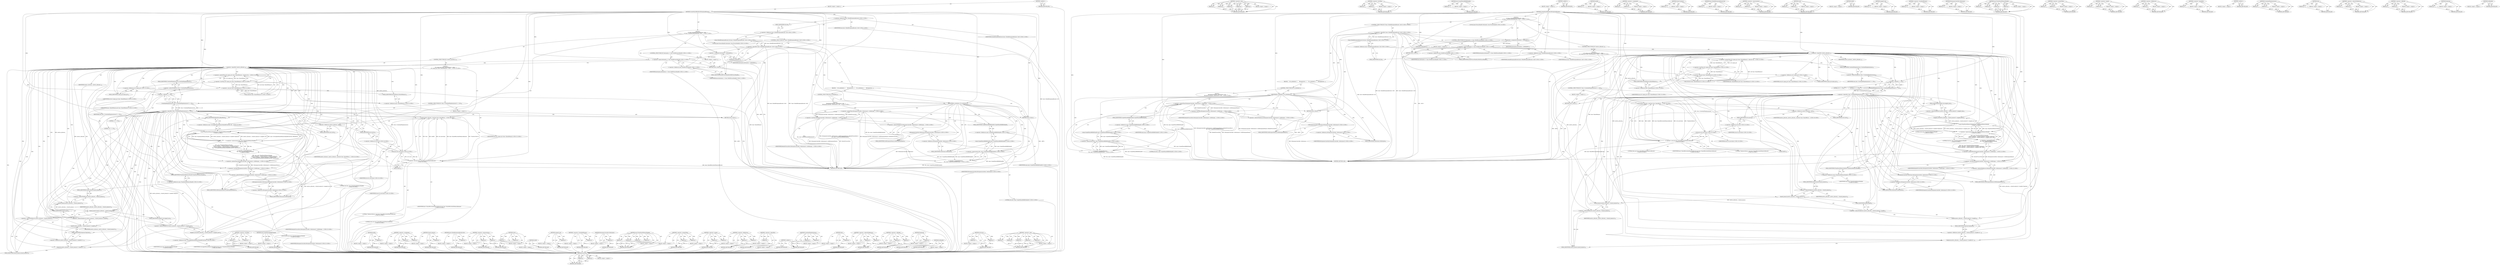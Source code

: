 digraph "GetHandle" {
vulnerable_239 [label=<(METHOD,std.move)>];
vulnerable_240 [label=<(PARAM,p1)>];
vulnerable_241 [label=<(PARAM,p2)>];
vulnerable_242 [label=<(BLOCK,&lt;empty&gt;,&lt;empty&gt;)>];
vulnerable_243 [label=<(METHOD_RETURN,ANY)>];
vulnerable_216 [label=<(METHOD,&lt;operator&gt;.new)>];
vulnerable_217 [label=<(PARAM,p1)>];
vulnerable_218 [label=<(PARAM,p2)>];
vulnerable_219 [label=<(PARAM,p3)>];
vulnerable_220 [label=<(PARAM,p4)>];
vulnerable_221 [label=<(PARAM,p5)>];
vulnerable_222 [label=<(BLOCK,&lt;empty&gt;,&lt;empty&gt;)>];
vulnerable_223 [label=<(METHOD_RETURN,ANY)>];
vulnerable_172 [label=<(METHOD,&lt;operator&gt;.lessThan)>];
vulnerable_173 [label=<(PARAM,p1)>];
vulnerable_174 [label=<(PARAM,p2)>];
vulnerable_175 [label=<(BLOCK,&lt;empty&gt;,&lt;empty&gt;)>];
vulnerable_176 [label=<(METHOD_RETURN,ANY)>];
vulnerable_195 [label=<(METHOD,mojo.ScopedSharedBufferHandle)>];
vulnerable_196 [label=<(PARAM,p1)>];
vulnerable_197 [label=<(BLOCK,&lt;empty&gt;,&lt;empty&gt;)>];
vulnerable_198 [label=<(METHOD_RETURN,ANY)>];
vulnerable_6 [label=<(METHOD,&lt;global&gt;)<SUB>1</SUB>>];
vulnerable_7 [label=<(BLOCK,&lt;empty&gt;,&lt;empty&gt;)<SUB>1</SUB>>];
vulnerable_8 [label=<(METHOD,CreateSharedRendererHistogramAllocator)<SUB>1</SUB>>];
vulnerable_9 [label="<(BLOCK,{
  if (!base::GlobalHistogramAllocator::Get())...,{
  if (!base::GlobalHistogramAllocator::Get())...)<SUB>1</SUB>>"];
vulnerable_10 [label="<(CONTROL_STRUCTURE,IF,if (!base::GlobalHistogramAllocator::Get()))<SUB>2</SUB>>"];
vulnerable_11 [label="<(&lt;operator&gt;.logicalNot,!base::GlobalHistogramAllocator::Get())<SUB>2</SUB>>"];
vulnerable_12 [label="<(base.GlobalHistogramAllocator.Get,base::GlobalHistogramAllocator::Get())<SUB>2</SUB>>"];
vulnerable_13 [label="<(&lt;operator&gt;.fieldAccess,base::GlobalHistogramAllocator::Get)<SUB>2</SUB>>"];
vulnerable_14 [label="<(&lt;operator&gt;.fieldAccess,base::GlobalHistogramAllocator)<SUB>2</SUB>>"];
vulnerable_15 [label="<(IDENTIFIER,base,base::GlobalHistogramAllocator::Get())<SUB>2</SUB>>"];
vulnerable_16 [label="<(IDENTIFIER,GlobalHistogramAllocator,base::GlobalHistogramAllocator::Get())<SUB>2</SUB>>"];
vulnerable_17 [label=<(FIELD_IDENTIFIER,Get,Get)<SUB>2</SUB>>];
vulnerable_18 [label=<(BLOCK,{
    if (is_initialized_) {
      HistogramCon...,{
    if (is_initialized_) {
      HistogramCon...)<SUB>2</SUB>>];
vulnerable_19 [label=<(CONTROL_STRUCTURE,IF,if (is_initialized_))<SUB>3</SUB>>];
vulnerable_20 [label=<(IDENTIFIER,is_initialized_,if (is_initialized_))<SUB>3</SUB>>];
vulnerable_21 [label="<(BLOCK,{
      HistogramController::GetInstance()-&gt;Set...,{
      HistogramController::GetInstance()-&gt;Set...)<SUB>3</SUB>>"];
vulnerable_22 [label="<(&lt;operator&gt;.greaterThan,HistogramController::GetInstance()-&gt;SetHistogra...)<SUB>4</SUB>>"];
vulnerable_23 [label="<(&lt;operator&gt;.lessThan,HistogramController::GetInstance()-&gt;SetHistogra...)<SUB>4</SUB>>"];
vulnerable_24 [label="<(&lt;operator&gt;.indirectFieldAccess,HistogramController::GetInstance()-&gt;SetHistogra...)<SUB>4</SUB>>"];
vulnerable_25 [label="<(HistogramController.GetInstance,HistogramController::GetInstance())<SUB>4</SUB>>"];
vulnerable_26 [label="<(&lt;operator&gt;.fieldAccess,HistogramController::GetInstance)<SUB>4</SUB>>"];
vulnerable_27 [label="<(IDENTIFIER,HistogramController,HistogramController::GetInstance())<SUB>4</SUB>>"];
vulnerable_28 [label=<(FIELD_IDENTIFIER,GetInstance,GetInstance)<SUB>4</SUB>>];
vulnerable_29 [label=<(FIELD_IDENTIFIER,SetHistogramMemory,SetHistogramMemory)<SUB>4</SUB>>];
vulnerable_30 [label="<(IDENTIFIER,RenderProcessHost,HistogramController::GetInstance()-&gt;SetHistogra...)<SUB>4</SUB>>"];
vulnerable_31 [label="<(&lt;operator&gt;.bracketedPrimary,(
          this, mojo::ScopedSharedBufferHandl...)<SUB>4</SUB>>"];
vulnerable_32 [label="<(&lt;operator&gt;.expressionList,this, mojo::ScopedSharedBufferHandle())<SUB>5</SUB>>"];
vulnerable_33 [label="<(LITERAL,this,this, mojo::ScopedSharedBufferHandle())<SUB>5</SUB>>"];
vulnerable_34 [label="<(mojo.ScopedSharedBufferHandle,mojo::ScopedSharedBufferHandle())<SUB>5</SUB>>"];
vulnerable_35 [label="<(&lt;operator&gt;.fieldAccess,mojo::ScopedSharedBufferHandle)<SUB>5</SUB>>"];
vulnerable_36 [label="<(IDENTIFIER,mojo,mojo::ScopedSharedBufferHandle())<SUB>5</SUB>>"];
vulnerable_37 [label=<(FIELD_IDENTIFIER,ScopedSharedBufferHandle,ScopedSharedBufferHandle)<SUB>5</SUB>>];
vulnerable_38 [label=<(RETURN,return;,return;)<SUB>7</SUB>>];
vulnerable_39 [label="<(LOCAL,base.ProcessHandle destination: base.ProcessHandle)<SUB>10</SUB>>"];
vulnerable_40 [label=<(&lt;operator&gt;.assignment,destination = GetHandle())<SUB>10</SUB>>];
vulnerable_41 [label=<(IDENTIFIER,destination,destination = GetHandle())<SUB>10</SUB>>];
vulnerable_42 [label=<(GetHandle,GetHandle())<SUB>10</SUB>>];
vulnerable_43 [label="<(CONTROL_STRUCTURE,IF,if (destination == base::kNullProcessHandle))<SUB>11</SUB>>"];
vulnerable_44 [label="<(&lt;operator&gt;.equals,destination == base::kNullProcessHandle)<SUB>11</SUB>>"];
vulnerable_45 [label="<(IDENTIFIER,destination,destination == base::kNullProcessHandle)<SUB>11</SUB>>"];
vulnerable_46 [label="<(&lt;operator&gt;.fieldAccess,base::kNullProcessHandle)<SUB>11</SUB>>"];
vulnerable_47 [label="<(IDENTIFIER,base,destination == base::kNullProcessHandle)<SUB>11</SUB>>"];
vulnerable_48 [label=<(FIELD_IDENTIFIER,kNullProcessHandle,kNullProcessHandle)<SUB>11</SUB>>];
vulnerable_49 [label=<(BLOCK,&lt;empty&gt;,&lt;empty&gt;)<SUB>12</SUB>>];
vulnerable_50 [label=<(RETURN,return;,return;)<SUB>12</SUB>>];
vulnerable_51 [label=<(CONTROL_STRUCTURE,IF,if (!metrics_allocator_))<SUB>14</SUB>>];
vulnerable_52 [label=<(&lt;operator&gt;.logicalNot,!metrics_allocator_)<SUB>14</SUB>>];
vulnerable_53 [label=<(IDENTIFIER,metrics_allocator_,!metrics_allocator_)<SUB>14</SUB>>];
vulnerable_54 [label="<(BLOCK,{
    std::unique_ptr&lt;base::SharedMemory&gt; shm(n...,{
    std::unique_ptr&lt;base::SharedMemory&gt; shm(n...)<SUB>14</SUB>>"];
vulnerable_55 [label="<(&lt;operator&gt;.greaterThan,std::unique_ptr&lt;base::SharedMemory&gt; shm(new bas...)<SUB>15</SUB>>"];
vulnerable_56 [label="<(&lt;operator&gt;.lessThan,std::unique_ptr&lt;base::SharedMemory)<SUB>15</SUB>>"];
vulnerable_57 [label="<(&lt;operator&gt;.fieldAccess,std::unique_ptr)<SUB>15</SUB>>"];
vulnerable_58 [label="<(IDENTIFIER,std,std::unique_ptr&lt;base::SharedMemory)<SUB>15</SUB>>"];
vulnerable_59 [label=<(FIELD_IDENTIFIER,unique_ptr,unique_ptr)<SUB>15</SUB>>];
vulnerable_60 [label="<(&lt;operator&gt;.fieldAccess,base::SharedMemory)<SUB>15</SUB>>"];
vulnerable_61 [label="<(IDENTIFIER,base,std::unique_ptr&lt;base::SharedMemory)<SUB>15</SUB>>"];
vulnerable_62 [label=<(FIELD_IDENTIFIER,SharedMemory,SharedMemory)<SUB>15</SUB>>];
vulnerable_63 [label="<(shm,shm(new base::SharedMemory()))<SUB>15</SUB>>"];
vulnerable_64 [label="<(&lt;operator&gt;.new,new base::SharedMemory())<SUB>15</SUB>>"];
vulnerable_65 [label="<(IDENTIFIER,base::SharedMemory,new base::SharedMemory())<SUB>15</SUB>>"];
vulnerable_66 [label=<(CONTROL_STRUCTURE,IF,if (!shm-&gt;CreateAndMapAnonymous(2 &lt;&lt; 20)))<SUB>16</SUB>>];
vulnerable_67 [label=<(&lt;operator&gt;.logicalNot,!shm-&gt;CreateAndMapAnonymous(2 &lt;&lt; 20))<SUB>16</SUB>>];
vulnerable_68 [label=<(CreateAndMapAnonymous,shm-&gt;CreateAndMapAnonymous(2 &lt;&lt; 20))<SUB>16</SUB>>];
vulnerable_69 [label=<(&lt;operator&gt;.indirectFieldAccess,shm-&gt;CreateAndMapAnonymous)<SUB>16</SUB>>];
vulnerable_70 [label=<(IDENTIFIER,shm,shm-&gt;CreateAndMapAnonymous(2 &lt;&lt; 20))<SUB>16</SUB>>];
vulnerable_71 [label=<(FIELD_IDENTIFIER,CreateAndMapAnonymous,CreateAndMapAnonymous)<SUB>16</SUB>>];
vulnerable_72 [label=<(&lt;operator&gt;.shiftLeft,2 &lt;&lt; 20)<SUB>16</SUB>>];
vulnerable_73 [label=<(LITERAL,2,2 &lt;&lt; 20)<SUB>16</SUB>>];
vulnerable_74 [label=<(LITERAL,20,2 &lt;&lt; 20)<SUB>16</SUB>>];
vulnerable_75 [label=<(BLOCK,&lt;empty&gt;,&lt;empty&gt;)<SUB>17</SUB>>];
vulnerable_76 [label=<(RETURN,return;,return;)<SUB>17</SUB>>];
vulnerable_77 [label="<(reset,metrics_allocator_.reset(new base::SharedPersis...)<SUB>18</SUB>>"];
vulnerable_78 [label=<(&lt;operator&gt;.fieldAccess,metrics_allocator_.reset)<SUB>18</SUB>>];
vulnerable_79 [label="<(IDENTIFIER,metrics_allocator_,metrics_allocator_.reset(new base::SharedPersis...)<SUB>18</SUB>>"];
vulnerable_80 [label=<(FIELD_IDENTIFIER,reset,reset)<SUB>18</SUB>>];
vulnerable_81 [label="<(&lt;operator&gt;.new,new base::SharedPersistentMemoryAllocator(
    ...)<SUB>18</SUB>>"];
vulnerable_82 [label="<(IDENTIFIER,base::SharedPersistentMemoryAllocator,new base::SharedPersistentMemoryAllocator(
    ...)<SUB>18</SUB>>"];
vulnerable_83 [label="<(std.move,std::move(shm))<SUB>19</SUB>>"];
vulnerable_84 [label="<(&lt;operator&gt;.fieldAccess,std::move)<SUB>19</SUB>>"];
vulnerable_85 [label="<(IDENTIFIER,std,std::move(shm))<SUB>19</SUB>>"];
vulnerable_86 [label=<(FIELD_IDENTIFIER,move,move)<SUB>19</SUB>>];
vulnerable_87 [label="<(IDENTIFIER,shm,std::move(shm))<SUB>19</SUB>>"];
vulnerable_88 [label=<(GetID,GetID())<SUB>19</SUB>>];
vulnerable_89 [label="<(LITERAL,&quot;RendererMetrics&quot;,new base::SharedPersistentMemoryAllocator(
    ...)<SUB>19</SUB>>"];
vulnerable_90 [label="<(LITERAL,false,new base::SharedPersistentMemoryAllocator(
    ...)<SUB>19</SUB>>"];
vulnerable_91 [label="<(&lt;operator&gt;.greaterThan,HistogramController::GetInstance()-&gt;SetHistogra...)<SUB>22</SUB>>"];
vulnerable_92 [label="<(&lt;operator&gt;.lessThan,HistogramController::GetInstance()-&gt;SetHistogra...)<SUB>22</SUB>>"];
vulnerable_93 [label="<(&lt;operator&gt;.indirectFieldAccess,HistogramController::GetInstance()-&gt;SetHistogra...)<SUB>22</SUB>>"];
vulnerable_94 [label="<(HistogramController.GetInstance,HistogramController::GetInstance())<SUB>22</SUB>>"];
vulnerable_95 [label="<(&lt;operator&gt;.fieldAccess,HistogramController::GetInstance)<SUB>22</SUB>>"];
vulnerable_96 [label="<(IDENTIFIER,HistogramController,HistogramController::GetInstance())<SUB>22</SUB>>"];
vulnerable_97 [label=<(FIELD_IDENTIFIER,GetInstance,GetInstance)<SUB>22</SUB>>];
vulnerable_98 [label=<(FIELD_IDENTIFIER,SetHistogramMemory,SetHistogramMemory)<SUB>22</SUB>>];
vulnerable_99 [label="<(IDENTIFIER,RenderProcessHost,HistogramController::GetInstance()-&gt;SetHistogra...)<SUB>22</SUB>>"];
vulnerable_100 [label="<(&lt;operator&gt;.bracketedPrimary,(
       this, mojo::WrapSharedMemoryHandle(
  ...)<SUB>22</SUB>>"];
vulnerable_101 [label="<(&lt;operator&gt;.expressionList,this, mojo::WrapSharedMemoryHandle(
           ...)<SUB>23</SUB>>"];
vulnerable_102 [label="<(LITERAL,this,this, mojo::WrapSharedMemoryHandle(
           ...)<SUB>23</SUB>>"];
vulnerable_103 [label="<(mojo.WrapSharedMemoryHandle,mojo::WrapSharedMemoryHandle(
                 ...)<SUB>23</SUB>>"];
vulnerable_104 [label="<(&lt;operator&gt;.fieldAccess,mojo::WrapSharedMemoryHandle)<SUB>23</SUB>>"];
vulnerable_105 [label="<(IDENTIFIER,mojo,mojo::WrapSharedMemoryHandle(
                 ...)<SUB>23</SUB>>"];
vulnerable_106 [label=<(FIELD_IDENTIFIER,WrapSharedMemoryHandle,WrapSharedMemoryHandle)<SUB>23</SUB>>];
vulnerable_107 [label=<(Duplicate,metrics_allocator_-&gt;shared_memory()-&gt;handle().D...)<SUB>24</SUB>>];
vulnerable_108 [label=<(&lt;operator&gt;.fieldAccess,metrics_allocator_-&gt;shared_memory()-&gt;handle().D...)<SUB>24</SUB>>];
vulnerable_109 [label=<(handle,metrics_allocator_-&gt;shared_memory()-&gt;handle())<SUB>24</SUB>>];
vulnerable_110 [label=<(&lt;operator&gt;.indirectFieldAccess,metrics_allocator_-&gt;shared_memory()-&gt;handle)<SUB>24</SUB>>];
vulnerable_111 [label=<(shared_memory,metrics_allocator_-&gt;shared_memory())<SUB>24</SUB>>];
vulnerable_112 [label=<(&lt;operator&gt;.indirectFieldAccess,metrics_allocator_-&gt;shared_memory)<SUB>24</SUB>>];
vulnerable_113 [label=<(IDENTIFIER,metrics_allocator_,metrics_allocator_-&gt;shared_memory())<SUB>24</SUB>>];
vulnerable_114 [label=<(FIELD_IDENTIFIER,shared_memory,shared_memory)<SUB>24</SUB>>];
vulnerable_115 [label=<(FIELD_IDENTIFIER,handle,handle)<SUB>24</SUB>>];
vulnerable_116 [label=<(FIELD_IDENTIFIER,Duplicate,Duplicate)<SUB>24</SUB>>];
vulnerable_117 [label=<(mapped_size,metrics_allocator_-&gt;shared_memory()-&gt;mapped_size())<SUB>25</SUB>>];
vulnerable_118 [label=<(&lt;operator&gt;.indirectFieldAccess,metrics_allocator_-&gt;shared_memory()-&gt;mapped_size)<SUB>25</SUB>>];
vulnerable_119 [label=<(shared_memory,metrics_allocator_-&gt;shared_memory())<SUB>25</SUB>>];
vulnerable_120 [label=<(&lt;operator&gt;.indirectFieldAccess,metrics_allocator_-&gt;shared_memory)<SUB>25</SUB>>];
vulnerable_121 [label=<(IDENTIFIER,metrics_allocator_,metrics_allocator_-&gt;shared_memory())<SUB>25</SUB>>];
vulnerable_122 [label=<(FIELD_IDENTIFIER,shared_memory,shared_memory)<SUB>25</SUB>>];
vulnerable_123 [label=<(FIELD_IDENTIFIER,mapped_size,mapped_size)<SUB>25</SUB>>];
vulnerable_124 [label="<(LITERAL,false,mojo::WrapSharedMemoryHandle(
                 ...)<SUB>25</SUB>>"];
vulnerable_125 [label=<(METHOD_RETURN,void)<SUB>1</SUB>>];
vulnerable_127 [label=<(METHOD_RETURN,ANY)<SUB>1</SUB>>];
vulnerable_258 [label=<(METHOD,handle)>];
vulnerable_259 [label=<(PARAM,p1)>];
vulnerable_260 [label=<(BLOCK,&lt;empty&gt;,&lt;empty&gt;)>];
vulnerable_261 [label=<(METHOD_RETURN,ANY)>];
vulnerable_199 [label=<(METHOD,&lt;operator&gt;.assignment)>];
vulnerable_200 [label=<(PARAM,p1)>];
vulnerable_201 [label=<(PARAM,p2)>];
vulnerable_202 [label=<(BLOCK,&lt;empty&gt;,&lt;empty&gt;)>];
vulnerable_203 [label=<(METHOD_RETURN,ANY)>];
vulnerable_262 [label=<(METHOD,shared_memory)>];
vulnerable_263 [label=<(PARAM,p1)>];
vulnerable_264 [label=<(BLOCK,&lt;empty&gt;,&lt;empty&gt;)>];
vulnerable_265 [label=<(METHOD_RETURN,ANY)>];
vulnerable_158 [label=<(METHOD,base.GlobalHistogramAllocator.Get)>];
vulnerable_159 [label=<(PARAM,p1)>];
vulnerable_160 [label=<(BLOCK,&lt;empty&gt;,&lt;empty&gt;)>];
vulnerable_161 [label=<(METHOD_RETURN,ANY)>];
vulnerable_190 [label=<(METHOD,&lt;operator&gt;.expressionList)>];
vulnerable_191 [label=<(PARAM,p1)>];
vulnerable_192 [label=<(PARAM,p2)>];
vulnerable_193 [label=<(BLOCK,&lt;empty&gt;,&lt;empty&gt;)>];
vulnerable_194 [label=<(METHOD_RETURN,ANY)>];
vulnerable_234 [label=<(METHOD,reset)>];
vulnerable_235 [label=<(PARAM,p1)>];
vulnerable_236 [label=<(PARAM,p2)>];
vulnerable_237 [label=<(BLOCK,&lt;empty&gt;,&lt;empty&gt;)>];
vulnerable_238 [label=<(METHOD_RETURN,ANY)>];
vulnerable_244 [label=<(METHOD,GetID)>];
vulnerable_245 [label=<(BLOCK,&lt;empty&gt;,&lt;empty&gt;)>];
vulnerable_246 [label=<(METHOD_RETURN,ANY)>];
vulnerable_266 [label=<(METHOD,mapped_size)>];
vulnerable_267 [label=<(PARAM,p1)>];
vulnerable_268 [label=<(BLOCK,&lt;empty&gt;,&lt;empty&gt;)>];
vulnerable_269 [label=<(METHOD_RETURN,ANY)>];
vulnerable_186 [label=<(METHOD,&lt;operator&gt;.bracketedPrimary)>];
vulnerable_187 [label=<(PARAM,p1)>];
vulnerable_188 [label=<(BLOCK,&lt;empty&gt;,&lt;empty&gt;)>];
vulnerable_189 [label=<(METHOD_RETURN,ANY)>];
vulnerable_182 [label=<(METHOD,HistogramController.GetInstance)>];
vulnerable_183 [label=<(PARAM,p1)>];
vulnerable_184 [label=<(BLOCK,&lt;empty&gt;,&lt;empty&gt;)>];
vulnerable_185 [label=<(METHOD_RETURN,ANY)>];
vulnerable_247 [label=<(METHOD,mojo.WrapSharedMemoryHandle)>];
vulnerable_248 [label=<(PARAM,p1)>];
vulnerable_249 [label=<(PARAM,p2)>];
vulnerable_250 [label=<(PARAM,p3)>];
vulnerable_251 [label=<(PARAM,p4)>];
vulnerable_252 [label=<(BLOCK,&lt;empty&gt;,&lt;empty&gt;)>];
vulnerable_253 [label=<(METHOD_RETURN,ANY)>];
vulnerable_167 [label=<(METHOD,&lt;operator&gt;.greaterThan)>];
vulnerable_168 [label=<(PARAM,p1)>];
vulnerable_169 [label=<(PARAM,p2)>];
vulnerable_170 [label=<(BLOCK,&lt;empty&gt;,&lt;empty&gt;)>];
vulnerable_171 [label=<(METHOD_RETURN,ANY)>];
vulnerable_207 [label=<(METHOD,&lt;operator&gt;.equals)>];
vulnerable_208 [label=<(PARAM,p1)>];
vulnerable_209 [label=<(PARAM,p2)>];
vulnerable_210 [label=<(BLOCK,&lt;empty&gt;,&lt;empty&gt;)>];
vulnerable_211 [label=<(METHOD_RETURN,ANY)>];
vulnerable_162 [label=<(METHOD,&lt;operator&gt;.fieldAccess)>];
vulnerable_163 [label=<(PARAM,p1)>];
vulnerable_164 [label=<(PARAM,p2)>];
vulnerable_165 [label=<(BLOCK,&lt;empty&gt;,&lt;empty&gt;)>];
vulnerable_166 [label=<(METHOD_RETURN,ANY)>];
vulnerable_154 [label=<(METHOD,&lt;operator&gt;.logicalNot)>];
vulnerable_155 [label=<(PARAM,p1)>];
vulnerable_156 [label=<(BLOCK,&lt;empty&gt;,&lt;empty&gt;)>];
vulnerable_157 [label=<(METHOD_RETURN,ANY)>];
vulnerable_148 [label=<(METHOD,&lt;global&gt;)<SUB>1</SUB>>];
vulnerable_149 [label=<(BLOCK,&lt;empty&gt;,&lt;empty&gt;)>];
vulnerable_150 [label=<(METHOD_RETURN,ANY)>];
vulnerable_224 [label=<(METHOD,CreateAndMapAnonymous)>];
vulnerable_225 [label=<(PARAM,p1)>];
vulnerable_226 [label=<(PARAM,p2)>];
vulnerable_227 [label=<(BLOCK,&lt;empty&gt;,&lt;empty&gt;)>];
vulnerable_228 [label=<(METHOD_RETURN,ANY)>];
vulnerable_212 [label=<(METHOD,shm)>];
vulnerable_213 [label=<(PARAM,p1)>];
vulnerable_214 [label=<(BLOCK,&lt;empty&gt;,&lt;empty&gt;)>];
vulnerable_215 [label=<(METHOD_RETURN,ANY)>];
vulnerable_177 [label=<(METHOD,&lt;operator&gt;.indirectFieldAccess)>];
vulnerable_178 [label=<(PARAM,p1)>];
vulnerable_179 [label=<(PARAM,p2)>];
vulnerable_180 [label=<(BLOCK,&lt;empty&gt;,&lt;empty&gt;)>];
vulnerable_181 [label=<(METHOD_RETURN,ANY)>];
vulnerable_229 [label=<(METHOD,&lt;operator&gt;.shiftLeft)>];
vulnerable_230 [label=<(PARAM,p1)>];
vulnerable_231 [label=<(PARAM,p2)>];
vulnerable_232 [label=<(BLOCK,&lt;empty&gt;,&lt;empty&gt;)>];
vulnerable_233 [label=<(METHOD_RETURN,ANY)>];
vulnerable_254 [label=<(METHOD,Duplicate)>];
vulnerable_255 [label=<(PARAM,p1)>];
vulnerable_256 [label=<(BLOCK,&lt;empty&gt;,&lt;empty&gt;)>];
vulnerable_257 [label=<(METHOD_RETURN,ANY)>];
vulnerable_204 [label=<(METHOD,GetHandle)>];
vulnerable_205 [label=<(BLOCK,&lt;empty&gt;,&lt;empty&gt;)>];
vulnerable_206 [label=<(METHOD_RETURN,ANY)>];
fixed_247 [label=<(METHOD,std.move)>];
fixed_248 [label=<(PARAM,p1)>];
fixed_249 [label=<(PARAM,p2)>];
fixed_250 [label=<(BLOCK,&lt;empty&gt;,&lt;empty&gt;)>];
fixed_251 [label=<(METHOD_RETURN,ANY)>];
fixed_224 [label=<(METHOD,&lt;operator&gt;.new)>];
fixed_225 [label=<(PARAM,p1)>];
fixed_226 [label=<(PARAM,p2)>];
fixed_227 [label=<(PARAM,p3)>];
fixed_228 [label=<(PARAM,p4)>];
fixed_229 [label=<(PARAM,p5)>];
fixed_230 [label=<(BLOCK,&lt;empty&gt;,&lt;empty&gt;)>];
fixed_231 [label=<(METHOD_RETURN,ANY)>];
fixed_180 [label=<(METHOD,&lt;operator&gt;.lessThan)>];
fixed_181 [label=<(PARAM,p1)>];
fixed_182 [label=<(PARAM,p2)>];
fixed_183 [label=<(BLOCK,&lt;empty&gt;,&lt;empty&gt;)>];
fixed_184 [label=<(METHOD_RETURN,ANY)>];
fixed_203 [label=<(METHOD,mojo.ScopedSharedBufferHandle)>];
fixed_204 [label=<(PARAM,p1)>];
fixed_205 [label=<(BLOCK,&lt;empty&gt;,&lt;empty&gt;)>];
fixed_206 [label=<(METHOD_RETURN,ANY)>];
fixed_6 [label=<(METHOD,&lt;global&gt;)<SUB>1</SUB>>];
fixed_7 [label=<(BLOCK,&lt;empty&gt;,&lt;empty&gt;)<SUB>1</SUB>>];
fixed_8 [label=<(METHOD,CreateSharedRendererHistogramAllocator)<SUB>1</SUB>>];
fixed_9 [label="<(BLOCK,{
  if (!base::GlobalHistogramAllocator::Get())...,{
  if (!base::GlobalHistogramAllocator::Get())...)<SUB>1</SUB>>"];
fixed_10 [label="<(CONTROL_STRUCTURE,IF,if (!base::GlobalHistogramAllocator::Get()))<SUB>2</SUB>>"];
fixed_11 [label="<(&lt;operator&gt;.logicalNot,!base::GlobalHistogramAllocator::Get())<SUB>2</SUB>>"];
fixed_12 [label="<(base.GlobalHistogramAllocator.Get,base::GlobalHistogramAllocator::Get())<SUB>2</SUB>>"];
fixed_13 [label="<(&lt;operator&gt;.fieldAccess,base::GlobalHistogramAllocator::Get)<SUB>2</SUB>>"];
fixed_14 [label="<(&lt;operator&gt;.fieldAccess,base::GlobalHistogramAllocator)<SUB>2</SUB>>"];
fixed_15 [label="<(IDENTIFIER,base,base::GlobalHistogramAllocator::Get())<SUB>2</SUB>>"];
fixed_16 [label="<(IDENTIFIER,GlobalHistogramAllocator,base::GlobalHistogramAllocator::Get())<SUB>2</SUB>>"];
fixed_17 [label=<(FIELD_IDENTIFIER,Get,Get)<SUB>2</SUB>>];
fixed_18 [label=<(BLOCK,{
    if (is_initialized_) {
      HistogramCon...,{
    if (is_initialized_) {
      HistogramCon...)<SUB>2</SUB>>];
fixed_19 [label=<(CONTROL_STRUCTURE,IF,if (is_initialized_))<SUB>3</SUB>>];
fixed_20 [label=<(IDENTIFIER,is_initialized_,if (is_initialized_))<SUB>3</SUB>>];
fixed_21 [label="<(BLOCK,{
      HistogramController::GetInstance()-&gt;Set...,{
      HistogramController::GetInstance()-&gt;Set...)<SUB>3</SUB>>"];
fixed_22 [label="<(&lt;operator&gt;.greaterThan,HistogramController::GetInstance()-&gt;SetHistogra...)<SUB>4</SUB>>"];
fixed_23 [label="<(&lt;operator&gt;.lessThan,HistogramController::GetInstance()-&gt;SetHistogra...)<SUB>4</SUB>>"];
fixed_24 [label="<(&lt;operator&gt;.indirectFieldAccess,HistogramController::GetInstance()-&gt;SetHistogra...)<SUB>4</SUB>>"];
fixed_25 [label="<(HistogramController.GetInstance,HistogramController::GetInstance())<SUB>4</SUB>>"];
fixed_26 [label="<(&lt;operator&gt;.fieldAccess,HistogramController::GetInstance)<SUB>4</SUB>>"];
fixed_27 [label="<(IDENTIFIER,HistogramController,HistogramController::GetInstance())<SUB>4</SUB>>"];
fixed_28 [label=<(FIELD_IDENTIFIER,GetInstance,GetInstance)<SUB>4</SUB>>];
fixed_29 [label=<(FIELD_IDENTIFIER,SetHistogramMemory,SetHistogramMemory)<SUB>4</SUB>>];
fixed_30 [label="<(IDENTIFIER,RenderProcessHost,HistogramController::GetInstance()-&gt;SetHistogra...)<SUB>4</SUB>>"];
fixed_31 [label="<(&lt;operator&gt;.bracketedPrimary,(
          this, mojo::ScopedSharedBufferHandl...)<SUB>4</SUB>>"];
fixed_32 [label="<(&lt;operator&gt;.expressionList,this, mojo::ScopedSharedBufferHandle())<SUB>5</SUB>>"];
fixed_33 [label="<(LITERAL,this,this, mojo::ScopedSharedBufferHandle())<SUB>5</SUB>>"];
fixed_34 [label="<(mojo.ScopedSharedBufferHandle,mojo::ScopedSharedBufferHandle())<SUB>5</SUB>>"];
fixed_35 [label="<(&lt;operator&gt;.fieldAccess,mojo::ScopedSharedBufferHandle)<SUB>5</SUB>>"];
fixed_36 [label="<(IDENTIFIER,mojo,mojo::ScopedSharedBufferHandle())<SUB>5</SUB>>"];
fixed_37 [label=<(FIELD_IDENTIFIER,ScopedSharedBufferHandle,ScopedSharedBufferHandle)<SUB>5</SUB>>];
fixed_38 [label=<(RETURN,return;,return;)<SUB>7</SUB>>];
fixed_39 [label="<(LOCAL,base.ProcessHandle destination: base.ProcessHandle)<SUB>10</SUB>>"];
fixed_40 [label=<(&lt;operator&gt;.assignment,destination = GetHandle())<SUB>10</SUB>>];
fixed_41 [label=<(IDENTIFIER,destination,destination = GetHandle())<SUB>10</SUB>>];
fixed_42 [label=<(GetHandle,GetHandle())<SUB>10</SUB>>];
fixed_43 [label="<(CONTROL_STRUCTURE,IF,if (destination == base::kNullProcessHandle))<SUB>11</SUB>>"];
fixed_44 [label="<(&lt;operator&gt;.equals,destination == base::kNullProcessHandle)<SUB>11</SUB>>"];
fixed_45 [label="<(IDENTIFIER,destination,destination == base::kNullProcessHandle)<SUB>11</SUB>>"];
fixed_46 [label="<(&lt;operator&gt;.fieldAccess,base::kNullProcessHandle)<SUB>11</SUB>>"];
fixed_47 [label="<(IDENTIFIER,base,destination == base::kNullProcessHandle)<SUB>11</SUB>>"];
fixed_48 [label=<(FIELD_IDENTIFIER,kNullProcessHandle,kNullProcessHandle)<SUB>11</SUB>>];
fixed_49 [label=<(BLOCK,&lt;empty&gt;,&lt;empty&gt;)<SUB>12</SUB>>];
fixed_50 [label=<(RETURN,return;,return;)<SUB>12</SUB>>];
fixed_51 [label=<(CONTROL_STRUCTURE,IF,if (!metrics_allocator_))<SUB>14</SUB>>];
fixed_52 [label=<(&lt;operator&gt;.logicalNot,!metrics_allocator_)<SUB>14</SUB>>];
fixed_53 [label=<(IDENTIFIER,metrics_allocator_,!metrics_allocator_)<SUB>14</SUB>>];
fixed_54 [label="<(BLOCK,{
    std::unique_ptr&lt;base::SharedMemory&gt; shm(n...,{
    std::unique_ptr&lt;base::SharedMemory&gt; shm(n...)<SUB>14</SUB>>"];
fixed_55 [label="<(&lt;operator&gt;.greaterThan,std::unique_ptr&lt;base::SharedMemory&gt; shm(new bas...)<SUB>15</SUB>>"];
fixed_56 [label="<(&lt;operator&gt;.lessThan,std::unique_ptr&lt;base::SharedMemory)<SUB>15</SUB>>"];
fixed_57 [label="<(&lt;operator&gt;.fieldAccess,std::unique_ptr)<SUB>15</SUB>>"];
fixed_58 [label="<(IDENTIFIER,std,std::unique_ptr&lt;base::SharedMemory)<SUB>15</SUB>>"];
fixed_59 [label=<(FIELD_IDENTIFIER,unique_ptr,unique_ptr)<SUB>15</SUB>>];
fixed_60 [label="<(&lt;operator&gt;.fieldAccess,base::SharedMemory)<SUB>15</SUB>>"];
fixed_61 [label="<(IDENTIFIER,base,std::unique_ptr&lt;base::SharedMemory)<SUB>15</SUB>>"];
fixed_62 [label=<(FIELD_IDENTIFIER,SharedMemory,SharedMemory)<SUB>15</SUB>>];
fixed_63 [label="<(shm,shm(new base::SharedMemory()))<SUB>15</SUB>>"];
fixed_64 [label="<(&lt;operator&gt;.new,new base::SharedMemory())<SUB>15</SUB>>"];
fixed_65 [label="<(IDENTIFIER,base::SharedMemory,new base::SharedMemory())<SUB>15</SUB>>"];
fixed_66 [label=<(CONTROL_STRUCTURE,IF,if (!shm-&gt;CreateAndMapAnonymous(2 &lt;&lt; 20)))<SUB>16</SUB>>];
fixed_67 [label=<(&lt;operator&gt;.logicalNot,!shm-&gt;CreateAndMapAnonymous(2 &lt;&lt; 20))<SUB>16</SUB>>];
fixed_68 [label=<(CreateAndMapAnonymous,shm-&gt;CreateAndMapAnonymous(2 &lt;&lt; 20))<SUB>16</SUB>>];
fixed_69 [label=<(&lt;operator&gt;.indirectFieldAccess,shm-&gt;CreateAndMapAnonymous)<SUB>16</SUB>>];
fixed_70 [label=<(IDENTIFIER,shm,shm-&gt;CreateAndMapAnonymous(2 &lt;&lt; 20))<SUB>16</SUB>>];
fixed_71 [label=<(FIELD_IDENTIFIER,CreateAndMapAnonymous,CreateAndMapAnonymous)<SUB>16</SUB>>];
fixed_72 [label=<(&lt;operator&gt;.shiftLeft,2 &lt;&lt; 20)<SUB>16</SUB>>];
fixed_73 [label=<(LITERAL,2,2 &lt;&lt; 20)<SUB>16</SUB>>];
fixed_74 [label=<(LITERAL,20,2 &lt;&lt; 20)<SUB>16</SUB>>];
fixed_75 [label=<(BLOCK,&lt;empty&gt;,&lt;empty&gt;)<SUB>17</SUB>>];
fixed_76 [label=<(RETURN,return;,return;)<SUB>17</SUB>>];
fixed_77 [label="<(reset,metrics_allocator_.reset(new base::SharedPersis...)<SUB>18</SUB>>"];
fixed_78 [label=<(&lt;operator&gt;.fieldAccess,metrics_allocator_.reset)<SUB>18</SUB>>];
fixed_79 [label="<(IDENTIFIER,metrics_allocator_,metrics_allocator_.reset(new base::SharedPersis...)<SUB>18</SUB>>"];
fixed_80 [label=<(FIELD_IDENTIFIER,reset,reset)<SUB>18</SUB>>];
fixed_81 [label="<(&lt;operator&gt;.new,new base::SharedPersistentMemoryAllocator(
    ...)<SUB>18</SUB>>"];
fixed_82 [label="<(IDENTIFIER,base::SharedPersistentMemoryAllocator,new base::SharedPersistentMemoryAllocator(
    ...)<SUB>18</SUB>>"];
fixed_83 [label="<(std.move,std::move(shm))<SUB>19</SUB>>"];
fixed_84 [label="<(&lt;operator&gt;.fieldAccess,std::move)<SUB>19</SUB>>"];
fixed_85 [label="<(IDENTIFIER,std,std::move(shm))<SUB>19</SUB>>"];
fixed_86 [label=<(FIELD_IDENTIFIER,move,move)<SUB>19</SUB>>];
fixed_87 [label="<(IDENTIFIER,shm,std::move(shm))<SUB>19</SUB>>"];
fixed_88 [label=<(GetID,GetID())<SUB>19</SUB>>];
fixed_89 [label="<(LITERAL,&quot;RendererMetrics&quot;,new base::SharedPersistentMemoryAllocator(
    ...)<SUB>19</SUB>>"];
fixed_90 [label="<(LITERAL,false,new base::SharedPersistentMemoryAllocator(
    ...)<SUB>19</SUB>>"];
fixed_91 [label="<(&lt;operator&gt;.greaterThan,HistogramController::GetInstance()-&gt;SetHistogra...)<SUB>22</SUB>>"];
fixed_92 [label="<(&lt;operator&gt;.lessThan,HistogramController::GetInstance()-&gt;SetHistogra...)<SUB>22</SUB>>"];
fixed_93 [label="<(&lt;operator&gt;.indirectFieldAccess,HistogramController::GetInstance()-&gt;SetHistogra...)<SUB>22</SUB>>"];
fixed_94 [label="<(HistogramController.GetInstance,HistogramController::GetInstance())<SUB>22</SUB>>"];
fixed_95 [label="<(&lt;operator&gt;.fieldAccess,HistogramController::GetInstance)<SUB>22</SUB>>"];
fixed_96 [label="<(IDENTIFIER,HistogramController,HistogramController::GetInstance())<SUB>22</SUB>>"];
fixed_97 [label=<(FIELD_IDENTIFIER,GetInstance,GetInstance)<SUB>22</SUB>>];
fixed_98 [label=<(FIELD_IDENTIFIER,SetHistogramMemory,SetHistogramMemory)<SUB>22</SUB>>];
fixed_99 [label="<(IDENTIFIER,RenderProcessHost,HistogramController::GetInstance()-&gt;SetHistogra...)<SUB>22</SUB>>"];
fixed_100 [label="<(&lt;operator&gt;.bracketedPrimary,(
       this, mojo::WrapSharedMemoryHandle(
  ...)<SUB>22</SUB>>"];
fixed_101 [label="<(&lt;operator&gt;.expressionList,this, mojo::WrapSharedMemoryHandle(
           ...)<SUB>23</SUB>>"];
fixed_102 [label="<(LITERAL,this,this, mojo::WrapSharedMemoryHandle(
           ...)<SUB>23</SUB>>"];
fixed_103 [label="<(mojo.WrapSharedMemoryHandle,mojo::WrapSharedMemoryHandle(
                 ...)<SUB>23</SUB>>"];
fixed_104 [label="<(&lt;operator&gt;.fieldAccess,mojo::WrapSharedMemoryHandle)<SUB>23</SUB>>"];
fixed_105 [label="<(IDENTIFIER,mojo,mojo::WrapSharedMemoryHandle(
                 ...)<SUB>23</SUB>>"];
fixed_106 [label=<(FIELD_IDENTIFIER,WrapSharedMemoryHandle,WrapSharedMemoryHandle)<SUB>23</SUB>>];
fixed_107 [label=<(Duplicate,metrics_allocator_-&gt;shared_memory()-&gt;handle().D...)<SUB>24</SUB>>];
fixed_108 [label=<(&lt;operator&gt;.fieldAccess,metrics_allocator_-&gt;shared_memory()-&gt;handle().D...)<SUB>24</SUB>>];
fixed_109 [label=<(handle,metrics_allocator_-&gt;shared_memory()-&gt;handle())<SUB>24</SUB>>];
fixed_110 [label=<(&lt;operator&gt;.indirectFieldAccess,metrics_allocator_-&gt;shared_memory()-&gt;handle)<SUB>24</SUB>>];
fixed_111 [label=<(shared_memory,metrics_allocator_-&gt;shared_memory())<SUB>24</SUB>>];
fixed_112 [label=<(&lt;operator&gt;.indirectFieldAccess,metrics_allocator_-&gt;shared_memory)<SUB>24</SUB>>];
fixed_113 [label=<(IDENTIFIER,metrics_allocator_,metrics_allocator_-&gt;shared_memory())<SUB>24</SUB>>];
fixed_114 [label=<(FIELD_IDENTIFIER,shared_memory,shared_memory)<SUB>24</SUB>>];
fixed_115 [label=<(FIELD_IDENTIFIER,handle,handle)<SUB>24</SUB>>];
fixed_116 [label=<(FIELD_IDENTIFIER,Duplicate,Duplicate)<SUB>24</SUB>>];
fixed_117 [label=<(mapped_size,metrics_allocator_-&gt;shared_memory()-&gt;mapped_size())<SUB>25</SUB>>];
fixed_118 [label=<(&lt;operator&gt;.indirectFieldAccess,metrics_allocator_-&gt;shared_memory()-&gt;mapped_size)<SUB>25</SUB>>];
fixed_119 [label=<(shared_memory,metrics_allocator_-&gt;shared_memory())<SUB>25</SUB>>];
fixed_120 [label=<(&lt;operator&gt;.indirectFieldAccess,metrics_allocator_-&gt;shared_memory)<SUB>25</SUB>>];
fixed_121 [label=<(IDENTIFIER,metrics_allocator_,metrics_allocator_-&gt;shared_memory())<SUB>25</SUB>>];
fixed_122 [label=<(FIELD_IDENTIFIER,shared_memory,shared_memory)<SUB>25</SUB>>];
fixed_123 [label=<(FIELD_IDENTIFIER,mapped_size,mapped_size)<SUB>25</SUB>>];
fixed_124 [label="<(&lt;operator&gt;.fieldAccess,mojo::UnwrappedSharedMemoryHandleProtection::kR...)<SUB>26</SUB>>"];
fixed_125 [label="<(&lt;operator&gt;.fieldAccess,mojo::UnwrappedSharedMemoryHandleProtection)<SUB>26</SUB>>"];
fixed_126 [label="<(IDENTIFIER,mojo,mojo::WrapSharedMemoryHandle(
                 ...)<SUB>26</SUB>>"];
fixed_127 [label="<(IDENTIFIER,UnwrappedSharedMemoryHandleProtection,mojo::WrapSharedMemoryHandle(
                 ...)<SUB>26</SUB>>"];
fixed_128 [label=<(FIELD_IDENTIFIER,kReadWrite,kReadWrite)<SUB>26</SUB>>];
fixed_129 [label=<(METHOD_RETURN,void)<SUB>1</SUB>>];
fixed_131 [label=<(METHOD_RETURN,ANY)<SUB>1</SUB>>];
fixed_266 [label=<(METHOD,handle)>];
fixed_267 [label=<(PARAM,p1)>];
fixed_268 [label=<(BLOCK,&lt;empty&gt;,&lt;empty&gt;)>];
fixed_269 [label=<(METHOD_RETURN,ANY)>];
fixed_207 [label=<(METHOD,&lt;operator&gt;.assignment)>];
fixed_208 [label=<(PARAM,p1)>];
fixed_209 [label=<(PARAM,p2)>];
fixed_210 [label=<(BLOCK,&lt;empty&gt;,&lt;empty&gt;)>];
fixed_211 [label=<(METHOD_RETURN,ANY)>];
fixed_270 [label=<(METHOD,shared_memory)>];
fixed_271 [label=<(PARAM,p1)>];
fixed_272 [label=<(BLOCK,&lt;empty&gt;,&lt;empty&gt;)>];
fixed_273 [label=<(METHOD_RETURN,ANY)>];
fixed_166 [label=<(METHOD,base.GlobalHistogramAllocator.Get)>];
fixed_167 [label=<(PARAM,p1)>];
fixed_168 [label=<(BLOCK,&lt;empty&gt;,&lt;empty&gt;)>];
fixed_169 [label=<(METHOD_RETURN,ANY)>];
fixed_198 [label=<(METHOD,&lt;operator&gt;.expressionList)>];
fixed_199 [label=<(PARAM,p1)>];
fixed_200 [label=<(PARAM,p2)>];
fixed_201 [label=<(BLOCK,&lt;empty&gt;,&lt;empty&gt;)>];
fixed_202 [label=<(METHOD_RETURN,ANY)>];
fixed_242 [label=<(METHOD,reset)>];
fixed_243 [label=<(PARAM,p1)>];
fixed_244 [label=<(PARAM,p2)>];
fixed_245 [label=<(BLOCK,&lt;empty&gt;,&lt;empty&gt;)>];
fixed_246 [label=<(METHOD_RETURN,ANY)>];
fixed_252 [label=<(METHOD,GetID)>];
fixed_253 [label=<(BLOCK,&lt;empty&gt;,&lt;empty&gt;)>];
fixed_254 [label=<(METHOD_RETURN,ANY)>];
fixed_274 [label=<(METHOD,mapped_size)>];
fixed_275 [label=<(PARAM,p1)>];
fixed_276 [label=<(BLOCK,&lt;empty&gt;,&lt;empty&gt;)>];
fixed_277 [label=<(METHOD_RETURN,ANY)>];
fixed_194 [label=<(METHOD,&lt;operator&gt;.bracketedPrimary)>];
fixed_195 [label=<(PARAM,p1)>];
fixed_196 [label=<(BLOCK,&lt;empty&gt;,&lt;empty&gt;)>];
fixed_197 [label=<(METHOD_RETURN,ANY)>];
fixed_190 [label=<(METHOD,HistogramController.GetInstance)>];
fixed_191 [label=<(PARAM,p1)>];
fixed_192 [label=<(BLOCK,&lt;empty&gt;,&lt;empty&gt;)>];
fixed_193 [label=<(METHOD_RETURN,ANY)>];
fixed_255 [label=<(METHOD,mojo.WrapSharedMemoryHandle)>];
fixed_256 [label=<(PARAM,p1)>];
fixed_257 [label=<(PARAM,p2)>];
fixed_258 [label=<(PARAM,p3)>];
fixed_259 [label=<(PARAM,p4)>];
fixed_260 [label=<(BLOCK,&lt;empty&gt;,&lt;empty&gt;)>];
fixed_261 [label=<(METHOD_RETURN,ANY)>];
fixed_175 [label=<(METHOD,&lt;operator&gt;.greaterThan)>];
fixed_176 [label=<(PARAM,p1)>];
fixed_177 [label=<(PARAM,p2)>];
fixed_178 [label=<(BLOCK,&lt;empty&gt;,&lt;empty&gt;)>];
fixed_179 [label=<(METHOD_RETURN,ANY)>];
fixed_215 [label=<(METHOD,&lt;operator&gt;.equals)>];
fixed_216 [label=<(PARAM,p1)>];
fixed_217 [label=<(PARAM,p2)>];
fixed_218 [label=<(BLOCK,&lt;empty&gt;,&lt;empty&gt;)>];
fixed_219 [label=<(METHOD_RETURN,ANY)>];
fixed_170 [label=<(METHOD,&lt;operator&gt;.fieldAccess)>];
fixed_171 [label=<(PARAM,p1)>];
fixed_172 [label=<(PARAM,p2)>];
fixed_173 [label=<(BLOCK,&lt;empty&gt;,&lt;empty&gt;)>];
fixed_174 [label=<(METHOD_RETURN,ANY)>];
fixed_162 [label=<(METHOD,&lt;operator&gt;.logicalNot)>];
fixed_163 [label=<(PARAM,p1)>];
fixed_164 [label=<(BLOCK,&lt;empty&gt;,&lt;empty&gt;)>];
fixed_165 [label=<(METHOD_RETURN,ANY)>];
fixed_156 [label=<(METHOD,&lt;global&gt;)<SUB>1</SUB>>];
fixed_157 [label=<(BLOCK,&lt;empty&gt;,&lt;empty&gt;)>];
fixed_158 [label=<(METHOD_RETURN,ANY)>];
fixed_232 [label=<(METHOD,CreateAndMapAnonymous)>];
fixed_233 [label=<(PARAM,p1)>];
fixed_234 [label=<(PARAM,p2)>];
fixed_235 [label=<(BLOCK,&lt;empty&gt;,&lt;empty&gt;)>];
fixed_236 [label=<(METHOD_RETURN,ANY)>];
fixed_220 [label=<(METHOD,shm)>];
fixed_221 [label=<(PARAM,p1)>];
fixed_222 [label=<(BLOCK,&lt;empty&gt;,&lt;empty&gt;)>];
fixed_223 [label=<(METHOD_RETURN,ANY)>];
fixed_185 [label=<(METHOD,&lt;operator&gt;.indirectFieldAccess)>];
fixed_186 [label=<(PARAM,p1)>];
fixed_187 [label=<(PARAM,p2)>];
fixed_188 [label=<(BLOCK,&lt;empty&gt;,&lt;empty&gt;)>];
fixed_189 [label=<(METHOD_RETURN,ANY)>];
fixed_237 [label=<(METHOD,&lt;operator&gt;.shiftLeft)>];
fixed_238 [label=<(PARAM,p1)>];
fixed_239 [label=<(PARAM,p2)>];
fixed_240 [label=<(BLOCK,&lt;empty&gt;,&lt;empty&gt;)>];
fixed_241 [label=<(METHOD_RETURN,ANY)>];
fixed_262 [label=<(METHOD,Duplicate)>];
fixed_263 [label=<(PARAM,p1)>];
fixed_264 [label=<(BLOCK,&lt;empty&gt;,&lt;empty&gt;)>];
fixed_265 [label=<(METHOD_RETURN,ANY)>];
fixed_212 [label=<(METHOD,GetHandle)>];
fixed_213 [label=<(BLOCK,&lt;empty&gt;,&lt;empty&gt;)>];
fixed_214 [label=<(METHOD_RETURN,ANY)>];
vulnerable_239 -> vulnerable_240  [key=0, label="AST: "];
vulnerable_239 -> vulnerable_240  [key=1, label="DDG: "];
vulnerable_239 -> vulnerable_242  [key=0, label="AST: "];
vulnerable_239 -> vulnerable_241  [key=0, label="AST: "];
vulnerable_239 -> vulnerable_241  [key=1, label="DDG: "];
vulnerable_239 -> vulnerable_243  [key=0, label="AST: "];
vulnerable_239 -> vulnerable_243  [key=1, label="CFG: "];
vulnerable_240 -> vulnerable_243  [key=0, label="DDG: p1"];
vulnerable_241 -> vulnerable_243  [key=0, label="DDG: p2"];
vulnerable_216 -> vulnerable_217  [key=0, label="AST: "];
vulnerable_216 -> vulnerable_217  [key=1, label="DDG: "];
vulnerable_216 -> vulnerable_222  [key=0, label="AST: "];
vulnerable_216 -> vulnerable_218  [key=0, label="AST: "];
vulnerable_216 -> vulnerable_218  [key=1, label="DDG: "];
vulnerable_216 -> vulnerable_223  [key=0, label="AST: "];
vulnerable_216 -> vulnerable_223  [key=1, label="CFG: "];
vulnerable_216 -> vulnerable_219  [key=0, label="AST: "];
vulnerable_216 -> vulnerable_219  [key=1, label="DDG: "];
vulnerable_216 -> vulnerable_220  [key=0, label="AST: "];
vulnerable_216 -> vulnerable_220  [key=1, label="DDG: "];
vulnerable_216 -> vulnerable_221  [key=0, label="AST: "];
vulnerable_216 -> vulnerable_221  [key=1, label="DDG: "];
vulnerable_217 -> vulnerable_223  [key=0, label="DDG: p1"];
vulnerable_218 -> vulnerable_223  [key=0, label="DDG: p2"];
vulnerable_219 -> vulnerable_223  [key=0, label="DDG: p3"];
vulnerable_220 -> vulnerable_223  [key=0, label="DDG: p4"];
vulnerable_221 -> vulnerable_223  [key=0, label="DDG: p5"];
vulnerable_172 -> vulnerable_173  [key=0, label="AST: "];
vulnerable_172 -> vulnerable_173  [key=1, label="DDG: "];
vulnerable_172 -> vulnerable_175  [key=0, label="AST: "];
vulnerable_172 -> vulnerable_174  [key=0, label="AST: "];
vulnerable_172 -> vulnerable_174  [key=1, label="DDG: "];
vulnerable_172 -> vulnerable_176  [key=0, label="AST: "];
vulnerable_172 -> vulnerable_176  [key=1, label="CFG: "];
vulnerable_173 -> vulnerable_176  [key=0, label="DDG: p1"];
vulnerable_174 -> vulnerable_176  [key=0, label="DDG: p2"];
vulnerable_195 -> vulnerable_196  [key=0, label="AST: "];
vulnerable_195 -> vulnerable_196  [key=1, label="DDG: "];
vulnerable_195 -> vulnerable_197  [key=0, label="AST: "];
vulnerable_195 -> vulnerable_198  [key=0, label="AST: "];
vulnerable_195 -> vulnerable_198  [key=1, label="CFG: "];
vulnerable_196 -> vulnerable_198  [key=0, label="DDG: p1"];
vulnerable_6 -> vulnerable_7  [key=0, label="AST: "];
vulnerable_6 -> vulnerable_127  [key=0, label="AST: "];
vulnerable_6 -> vulnerable_127  [key=1, label="CFG: "];
vulnerable_7 -> vulnerable_8  [key=0, label="AST: "];
vulnerable_8 -> vulnerable_9  [key=0, label="AST: "];
vulnerable_8 -> vulnerable_125  [key=0, label="AST: "];
vulnerable_8 -> vulnerable_14  [key=0, label="CFG: "];
vulnerable_8 -> vulnerable_40  [key=0, label="DDG: "];
vulnerable_8 -> vulnerable_38  [key=0, label="DDG: "];
vulnerable_8 -> vulnerable_44  [key=0, label="DDG: "];
vulnerable_8 -> vulnerable_50  [key=0, label="DDG: "];
vulnerable_8 -> vulnerable_52  [key=0, label="DDG: "];
vulnerable_8 -> vulnerable_92  [key=0, label="DDG: "];
vulnerable_8 -> vulnerable_20  [key=0, label="DDG: "];
vulnerable_8 -> vulnerable_101  [key=0, label="DDG: "];
vulnerable_8 -> vulnerable_76  [key=0, label="DDG: "];
vulnerable_8 -> vulnerable_81  [key=0, label="DDG: "];
vulnerable_8 -> vulnerable_103  [key=0, label="DDG: "];
vulnerable_8 -> vulnerable_64  [key=0, label="DDG: "];
vulnerable_8 -> vulnerable_83  [key=0, label="DDG: "];
vulnerable_8 -> vulnerable_23  [key=0, label="DDG: "];
vulnerable_8 -> vulnerable_72  [key=0, label="DDG: "];
vulnerable_8 -> vulnerable_32  [key=0, label="DDG: "];
vulnerable_9 -> vulnerable_10  [key=0, label="AST: "];
vulnerable_9 -> vulnerable_39  [key=0, label="AST: "];
vulnerable_9 -> vulnerable_40  [key=0, label="AST: "];
vulnerable_9 -> vulnerable_43  [key=0, label="AST: "];
vulnerable_9 -> vulnerable_51  [key=0, label="AST: "];
vulnerable_9 -> vulnerable_91  [key=0, label="AST: "];
vulnerable_10 -> vulnerable_11  [key=0, label="AST: "];
vulnerable_10 -> vulnerable_18  [key=0, label="AST: "];
vulnerable_11 -> vulnerable_12  [key=0, label="AST: "];
vulnerable_11 -> vulnerable_20  [key=0, label="CFG: "];
vulnerable_11 -> vulnerable_20  [key=1, label="CDG: "];
vulnerable_11 -> vulnerable_42  [key=0, label="CFG: "];
vulnerable_11 -> vulnerable_42  [key=1, label="CDG: "];
vulnerable_11 -> vulnerable_125  [key=0, label="DDG: base::GlobalHistogramAllocator::Get()"];
vulnerable_11 -> vulnerable_125  [key=1, label="DDG: !base::GlobalHistogramAllocator::Get()"];
vulnerable_11 -> vulnerable_38  [key=0, label="CDG: "];
vulnerable_11 -> vulnerable_40  [key=0, label="CDG: "];
vulnerable_11 -> vulnerable_44  [key=0, label="CDG: "];
vulnerable_11 -> vulnerable_48  [key=0, label="CDG: "];
vulnerable_11 -> vulnerable_46  [key=0, label="CDG: "];
vulnerable_12 -> vulnerable_13  [key=0, label="AST: "];
vulnerable_12 -> vulnerable_11  [key=0, label="CFG: "];
vulnerable_12 -> vulnerable_11  [key=1, label="DDG: base::GlobalHistogramAllocator::Get"];
vulnerable_12 -> vulnerable_125  [key=0, label="DDG: base::GlobalHistogramAllocator::Get"];
vulnerable_13 -> vulnerable_14  [key=0, label="AST: "];
vulnerable_13 -> vulnerable_17  [key=0, label="AST: "];
vulnerable_13 -> vulnerable_12  [key=0, label="CFG: "];
vulnerable_14 -> vulnerable_15  [key=0, label="AST: "];
vulnerable_14 -> vulnerable_16  [key=0, label="AST: "];
vulnerable_14 -> vulnerable_17  [key=0, label="CFG: "];
vulnerable_17 -> vulnerable_13  [key=0, label="CFG: "];
vulnerable_18 -> vulnerable_19  [key=0, label="AST: "];
vulnerable_18 -> vulnerable_38  [key=0, label="AST: "];
vulnerable_19 -> vulnerable_20  [key=0, label="AST: "];
vulnerable_19 -> vulnerable_21  [key=0, label="AST: "];
vulnerable_20 -> vulnerable_38  [key=0, label="CFG: "];
vulnerable_20 -> vulnerable_28  [key=0, label="CFG: "];
vulnerable_20 -> vulnerable_28  [key=1, label="CDG: "];
vulnerable_20 -> vulnerable_34  [key=0, label="CDG: "];
vulnerable_20 -> vulnerable_26  [key=0, label="CDG: "];
vulnerable_20 -> vulnerable_37  [key=0, label="CDG: "];
vulnerable_20 -> vulnerable_25  [key=0, label="CDG: "];
vulnerable_20 -> vulnerable_35  [key=0, label="CDG: "];
vulnerable_20 -> vulnerable_24  [key=0, label="CDG: "];
vulnerable_20 -> vulnerable_32  [key=0, label="CDG: "];
vulnerable_20 -> vulnerable_22  [key=0, label="CDG: "];
vulnerable_20 -> vulnerable_29  [key=0, label="CDG: "];
vulnerable_20 -> vulnerable_23  [key=0, label="CDG: "];
vulnerable_20 -> vulnerable_31  [key=0, label="CDG: "];
vulnerable_21 -> vulnerable_22  [key=0, label="AST: "];
vulnerable_22 -> vulnerable_23  [key=0, label="AST: "];
vulnerable_22 -> vulnerable_31  [key=0, label="AST: "];
vulnerable_22 -> vulnerable_38  [key=0, label="CFG: "];
vulnerable_22 -> vulnerable_125  [key=0, label="DDG: HistogramController::GetInstance()-&gt;SetHistogramMemory&lt;RenderProcessHost"];
vulnerable_22 -> vulnerable_125  [key=1, label="DDG: (
          this, mojo::ScopedSharedBufferHandle())"];
vulnerable_22 -> vulnerable_125  [key=2, label="DDG: HistogramController::GetInstance()-&gt;SetHistogramMemory&lt;RenderProcessHost&gt;(
          this, mojo::ScopedSharedBufferHandle())"];
vulnerable_23 -> vulnerable_24  [key=0, label="AST: "];
vulnerable_23 -> vulnerable_30  [key=0, label="AST: "];
vulnerable_23 -> vulnerable_37  [key=0, label="CFG: "];
vulnerable_23 -> vulnerable_125  [key=0, label="DDG: HistogramController::GetInstance()-&gt;SetHistogramMemory"];
vulnerable_23 -> vulnerable_125  [key=1, label="DDG: RenderProcessHost"];
vulnerable_23 -> vulnerable_22  [key=0, label="DDG: HistogramController::GetInstance()-&gt;SetHistogramMemory"];
vulnerable_23 -> vulnerable_22  [key=1, label="DDG: RenderProcessHost"];
vulnerable_24 -> vulnerable_25  [key=0, label="AST: "];
vulnerable_24 -> vulnerable_29  [key=0, label="AST: "];
vulnerable_24 -> vulnerable_23  [key=0, label="CFG: "];
vulnerable_25 -> vulnerable_26  [key=0, label="AST: "];
vulnerable_25 -> vulnerable_29  [key=0, label="CFG: "];
vulnerable_25 -> vulnerable_125  [key=0, label="DDG: HistogramController::GetInstance"];
vulnerable_26 -> vulnerable_27  [key=0, label="AST: "];
vulnerable_26 -> vulnerable_28  [key=0, label="AST: "];
vulnerable_26 -> vulnerable_25  [key=0, label="CFG: "];
vulnerable_28 -> vulnerable_26  [key=0, label="CFG: "];
vulnerable_29 -> vulnerable_24  [key=0, label="CFG: "];
vulnerable_31 -> vulnerable_32  [key=0, label="AST: "];
vulnerable_31 -> vulnerable_22  [key=0, label="CFG: "];
vulnerable_31 -> vulnerable_22  [key=1, label="DDG: this, mojo::ScopedSharedBufferHandle()"];
vulnerable_31 -> vulnerable_125  [key=0, label="DDG: this, mojo::ScopedSharedBufferHandle()"];
vulnerable_32 -> vulnerable_33  [key=0, label="AST: "];
vulnerable_32 -> vulnerable_34  [key=0, label="AST: "];
vulnerable_32 -> vulnerable_31  [key=0, label="CFG: "];
vulnerable_32 -> vulnerable_31  [key=1, label="DDG: this"];
vulnerable_32 -> vulnerable_31  [key=2, label="DDG: mojo::ScopedSharedBufferHandle()"];
vulnerable_32 -> vulnerable_125  [key=0, label="DDG: mojo::ScopedSharedBufferHandle()"];
vulnerable_34 -> vulnerable_35  [key=0, label="AST: "];
vulnerable_34 -> vulnerable_32  [key=0, label="CFG: "];
vulnerable_34 -> vulnerable_32  [key=1, label="DDG: mojo::ScopedSharedBufferHandle"];
vulnerable_34 -> vulnerable_125  [key=0, label="DDG: mojo::ScopedSharedBufferHandle"];
vulnerable_35 -> vulnerable_36  [key=0, label="AST: "];
vulnerable_35 -> vulnerable_37  [key=0, label="AST: "];
vulnerable_35 -> vulnerable_34  [key=0, label="CFG: "];
vulnerable_37 -> vulnerable_35  [key=0, label="CFG: "];
vulnerable_38 -> vulnerable_125  [key=0, label="CFG: "];
vulnerable_38 -> vulnerable_125  [key=1, label="DDG: &lt;RET&gt;"];
vulnerable_40 -> vulnerable_41  [key=0, label="AST: "];
vulnerable_40 -> vulnerable_42  [key=0, label="AST: "];
vulnerable_40 -> vulnerable_48  [key=0, label="CFG: "];
vulnerable_40 -> vulnerable_44  [key=0, label="DDG: destination"];
vulnerable_42 -> vulnerable_40  [key=0, label="CFG: "];
vulnerable_43 -> vulnerable_44  [key=0, label="AST: "];
vulnerable_43 -> vulnerable_49  [key=0, label="AST: "];
vulnerable_44 -> vulnerable_45  [key=0, label="AST: "];
vulnerable_44 -> vulnerable_46  [key=0, label="AST: "];
vulnerable_44 -> vulnerable_50  [key=0, label="CFG: "];
vulnerable_44 -> vulnerable_50  [key=1, label="CDG: "];
vulnerable_44 -> vulnerable_52  [key=0, label="CFG: "];
vulnerable_44 -> vulnerable_52  [key=1, label="CDG: "];
vulnerable_46 -> vulnerable_47  [key=0, label="AST: "];
vulnerable_46 -> vulnerable_48  [key=0, label="AST: "];
vulnerable_46 -> vulnerable_44  [key=0, label="CFG: "];
vulnerable_48 -> vulnerable_46  [key=0, label="CFG: "];
vulnerable_49 -> vulnerable_50  [key=0, label="AST: "];
vulnerable_50 -> vulnerable_125  [key=0, label="CFG: "];
vulnerable_50 -> vulnerable_125  [key=1, label="DDG: &lt;RET&gt;"];
vulnerable_51 -> vulnerable_52  [key=0, label="AST: "];
vulnerable_51 -> vulnerable_54  [key=0, label="AST: "];
vulnerable_52 -> vulnerable_53  [key=0, label="AST: "];
vulnerable_52 -> vulnerable_59  [key=0, label="CFG: "];
vulnerable_52 -> vulnerable_59  [key=1, label="CDG: "];
vulnerable_52 -> vulnerable_97  [key=0, label="CFG: "];
vulnerable_52 -> vulnerable_97  [key=1, label="CDG: "];
vulnerable_52 -> vulnerable_77  [key=0, label="DDG: metrics_allocator_"];
vulnerable_52 -> vulnerable_119  [key=0, label="DDG: metrics_allocator_"];
vulnerable_52 -> vulnerable_119  [key=1, label="CDG: "];
vulnerable_52 -> vulnerable_111  [key=0, label="DDG: metrics_allocator_"];
vulnerable_52 -> vulnerable_111  [key=1, label="CDG: "];
vulnerable_52 -> vulnerable_107  [key=0, label="CDG: "];
vulnerable_52 -> vulnerable_94  [key=0, label="CDG: "];
vulnerable_52 -> vulnerable_115  [key=0, label="CDG: "];
vulnerable_52 -> vulnerable_68  [key=0, label="CDG: "];
vulnerable_52 -> vulnerable_60  [key=0, label="CDG: "];
vulnerable_52 -> vulnerable_64  [key=0, label="CDG: "];
vulnerable_52 -> vulnerable_57  [key=0, label="CDG: "];
vulnerable_52 -> vulnerable_98  [key=0, label="CDG: "];
vulnerable_52 -> vulnerable_120  [key=0, label="CDG: "];
vulnerable_52 -> vulnerable_114  [key=0, label="CDG: "];
vulnerable_52 -> vulnerable_103  [key=0, label="CDG: "];
vulnerable_52 -> vulnerable_56  [key=0, label="CDG: "];
vulnerable_52 -> vulnerable_69  [key=0, label="CDG: "];
vulnerable_52 -> vulnerable_67  [key=0, label="CDG: "];
vulnerable_52 -> vulnerable_104  [key=0, label="CDG: "];
vulnerable_52 -> vulnerable_95  [key=0, label="CDG: "];
vulnerable_52 -> vulnerable_92  [key=0, label="CDG: "];
vulnerable_52 -> vulnerable_91  [key=0, label="CDG: "];
vulnerable_52 -> vulnerable_112  [key=0, label="CDG: "];
vulnerable_52 -> vulnerable_93  [key=0, label="CDG: "];
vulnerable_52 -> vulnerable_101  [key=0, label="CDG: "];
vulnerable_52 -> vulnerable_118  [key=0, label="CDG: "];
vulnerable_52 -> vulnerable_100  [key=0, label="CDG: "];
vulnerable_52 -> vulnerable_108  [key=0, label="CDG: "];
vulnerable_52 -> vulnerable_116  [key=0, label="CDG: "];
vulnerable_52 -> vulnerable_122  [key=0, label="CDG: "];
vulnerable_52 -> vulnerable_72  [key=0, label="CDG: "];
vulnerable_52 -> vulnerable_123  [key=0, label="CDG: "];
vulnerable_52 -> vulnerable_106  [key=0, label="CDG: "];
vulnerable_52 -> vulnerable_71  [key=0, label="CDG: "];
vulnerable_52 -> vulnerable_110  [key=0, label="CDG: "];
vulnerable_52 -> vulnerable_117  [key=0, label="CDG: "];
vulnerable_52 -> vulnerable_63  [key=0, label="CDG: "];
vulnerable_52 -> vulnerable_55  [key=0, label="CDG: "];
vulnerable_52 -> vulnerable_109  [key=0, label="CDG: "];
vulnerable_52 -> vulnerable_62  [key=0, label="CDG: "];
vulnerable_54 -> vulnerable_55  [key=0, label="AST: "];
vulnerable_54 -> vulnerable_66  [key=0, label="AST: "];
vulnerable_54 -> vulnerable_77  [key=0, label="AST: "];
vulnerable_55 -> vulnerable_56  [key=0, label="AST: "];
vulnerable_55 -> vulnerable_63  [key=0, label="AST: "];
vulnerable_55 -> vulnerable_71  [key=0, label="CFG: "];
vulnerable_56 -> vulnerable_57  [key=0, label="AST: "];
vulnerable_56 -> vulnerable_60  [key=0, label="AST: "];
vulnerable_56 -> vulnerable_64  [key=0, label="CFG: "];
vulnerable_56 -> vulnerable_64  [key=1, label="DDG: base::SharedMemory"];
vulnerable_56 -> vulnerable_55  [key=0, label="DDG: std::unique_ptr"];
vulnerable_56 -> vulnerable_55  [key=1, label="DDG: base::SharedMemory"];
vulnerable_57 -> vulnerable_58  [key=0, label="AST: "];
vulnerable_57 -> vulnerable_59  [key=0, label="AST: "];
vulnerable_57 -> vulnerable_62  [key=0, label="CFG: "];
vulnerable_59 -> vulnerable_57  [key=0, label="CFG: "];
vulnerable_60 -> vulnerable_61  [key=0, label="AST: "];
vulnerable_60 -> vulnerable_62  [key=0, label="AST: "];
vulnerable_60 -> vulnerable_56  [key=0, label="CFG: "];
vulnerable_62 -> vulnerable_60  [key=0, label="CFG: "];
vulnerable_63 -> vulnerable_64  [key=0, label="AST: "];
vulnerable_63 -> vulnerable_55  [key=0, label="CFG: "];
vulnerable_63 -> vulnerable_55  [key=1, label="DDG: new base::SharedMemory()"];
vulnerable_64 -> vulnerable_65  [key=0, label="AST: "];
vulnerable_64 -> vulnerable_63  [key=0, label="CFG: "];
vulnerable_64 -> vulnerable_63  [key=1, label="DDG: base::SharedMemory"];
vulnerable_64 -> vulnerable_125  [key=0, label="DDG: base::SharedMemory"];
vulnerable_66 -> vulnerable_67  [key=0, label="AST: "];
vulnerable_66 -> vulnerable_75  [key=0, label="AST: "];
vulnerable_67 -> vulnerable_68  [key=0, label="AST: "];
vulnerable_67 -> vulnerable_76  [key=0, label="CFG: "];
vulnerable_67 -> vulnerable_76  [key=1, label="CDG: "];
vulnerable_67 -> vulnerable_80  [key=0, label="CFG: "];
vulnerable_67 -> vulnerable_80  [key=1, label="CDG: "];
vulnerable_67 -> vulnerable_107  [key=0, label="CDG: "];
vulnerable_67 -> vulnerable_94  [key=0, label="CDG: "];
vulnerable_67 -> vulnerable_115  [key=0, label="CDG: "];
vulnerable_67 -> vulnerable_77  [key=0, label="CDG: "];
vulnerable_67 -> vulnerable_98  [key=0, label="CDG: "];
vulnerable_67 -> vulnerable_120  [key=0, label="CDG: "];
vulnerable_67 -> vulnerable_81  [key=0, label="CDG: "];
vulnerable_67 -> vulnerable_84  [key=0, label="CDG: "];
vulnerable_67 -> vulnerable_114  [key=0, label="CDG: "];
vulnerable_67 -> vulnerable_103  [key=0, label="CDG: "];
vulnerable_67 -> vulnerable_104  [key=0, label="CDG: "];
vulnerable_67 -> vulnerable_119  [key=0, label="CDG: "];
vulnerable_67 -> vulnerable_95  [key=0, label="CDG: "];
vulnerable_67 -> vulnerable_92  [key=0, label="CDG: "];
vulnerable_67 -> vulnerable_97  [key=0, label="CDG: "];
vulnerable_67 -> vulnerable_91  [key=0, label="CDG: "];
vulnerable_67 -> vulnerable_112  [key=0, label="CDG: "];
vulnerable_67 -> vulnerable_93  [key=0, label="CDG: "];
vulnerable_67 -> vulnerable_101  [key=0, label="CDG: "];
vulnerable_67 -> vulnerable_118  [key=0, label="CDG: "];
vulnerable_67 -> vulnerable_100  [key=0, label="CDG: "];
vulnerable_67 -> vulnerable_88  [key=0, label="CDG: "];
vulnerable_67 -> vulnerable_108  [key=0, label="CDG: "];
vulnerable_67 -> vulnerable_111  [key=0, label="CDG: "];
vulnerable_67 -> vulnerable_86  [key=0, label="CDG: "];
vulnerable_67 -> vulnerable_116  [key=0, label="CDG: "];
vulnerable_67 -> vulnerable_122  [key=0, label="CDG: "];
vulnerable_67 -> vulnerable_123  [key=0, label="CDG: "];
vulnerable_67 -> vulnerable_106  [key=0, label="CDG: "];
vulnerable_67 -> vulnerable_83  [key=0, label="CDG: "];
vulnerable_67 -> vulnerable_110  [key=0, label="CDG: "];
vulnerable_67 -> vulnerable_117  [key=0, label="CDG: "];
vulnerable_67 -> vulnerable_78  [key=0, label="CDG: "];
vulnerable_67 -> vulnerable_109  [key=0, label="CDG: "];
vulnerable_68 -> vulnerable_69  [key=0, label="AST: "];
vulnerable_68 -> vulnerable_72  [key=0, label="AST: "];
vulnerable_68 -> vulnerable_67  [key=0, label="CFG: "];
vulnerable_68 -> vulnerable_67  [key=1, label="DDG: shm-&gt;CreateAndMapAnonymous"];
vulnerable_68 -> vulnerable_67  [key=2, label="DDG: 2 &lt;&lt; 20"];
vulnerable_68 -> vulnerable_83  [key=0, label="DDG: shm-&gt;CreateAndMapAnonymous"];
vulnerable_69 -> vulnerable_70  [key=0, label="AST: "];
vulnerable_69 -> vulnerable_71  [key=0, label="AST: "];
vulnerable_69 -> vulnerable_72  [key=0, label="CFG: "];
vulnerable_71 -> vulnerable_69  [key=0, label="CFG: "];
vulnerable_72 -> vulnerable_73  [key=0, label="AST: "];
vulnerable_72 -> vulnerable_74  [key=0, label="AST: "];
vulnerable_72 -> vulnerable_68  [key=0, label="CFG: "];
vulnerable_72 -> vulnerable_68  [key=1, label="DDG: 2"];
vulnerable_72 -> vulnerable_68  [key=2, label="DDG: 20"];
vulnerable_75 -> vulnerable_76  [key=0, label="AST: "];
vulnerable_76 -> vulnerable_125  [key=0, label="CFG: "];
vulnerable_76 -> vulnerable_125  [key=1, label="DDG: &lt;RET&gt;"];
vulnerable_77 -> vulnerable_78  [key=0, label="AST: "];
vulnerable_77 -> vulnerable_81  [key=0, label="AST: "];
vulnerable_77 -> vulnerable_97  [key=0, label="CFG: "];
vulnerable_78 -> vulnerable_79  [key=0, label="AST: "];
vulnerable_78 -> vulnerable_80  [key=0, label="AST: "];
vulnerable_78 -> vulnerable_86  [key=0, label="CFG: "];
vulnerable_80 -> vulnerable_78  [key=0, label="CFG: "];
vulnerable_81 -> vulnerable_82  [key=0, label="AST: "];
vulnerable_81 -> vulnerable_83  [key=0, label="AST: "];
vulnerable_81 -> vulnerable_88  [key=0, label="AST: "];
vulnerable_81 -> vulnerable_89  [key=0, label="AST: "];
vulnerable_81 -> vulnerable_90  [key=0, label="AST: "];
vulnerable_81 -> vulnerable_77  [key=0, label="CFG: "];
vulnerable_81 -> vulnerable_77  [key=1, label="DDG: false"];
vulnerable_81 -> vulnerable_77  [key=2, label="DDG: GetID()"];
vulnerable_81 -> vulnerable_77  [key=3, label="DDG: std::move(shm)"];
vulnerable_81 -> vulnerable_77  [key=4, label="DDG: base::SharedPersistentMemoryAllocator"];
vulnerable_81 -> vulnerable_77  [key=5, label="DDG: &quot;RendererMetrics&quot;"];
vulnerable_81 -> vulnerable_125  [key=0, label="DDG: base::SharedPersistentMemoryAllocator"];
vulnerable_83 -> vulnerable_84  [key=0, label="AST: "];
vulnerable_83 -> vulnerable_87  [key=0, label="AST: "];
vulnerable_83 -> vulnerable_88  [key=0, label="CFG: "];
vulnerable_83 -> vulnerable_81  [key=0, label="DDG: std::move"];
vulnerable_83 -> vulnerable_81  [key=1, label="DDG: shm"];
vulnerable_84 -> vulnerable_85  [key=0, label="AST: "];
vulnerable_84 -> vulnerable_86  [key=0, label="AST: "];
vulnerable_84 -> vulnerable_83  [key=0, label="CFG: "];
vulnerable_86 -> vulnerable_84  [key=0, label="CFG: "];
vulnerable_88 -> vulnerable_81  [key=0, label="CFG: "];
vulnerable_91 -> vulnerable_92  [key=0, label="AST: "];
vulnerable_91 -> vulnerable_100  [key=0, label="AST: "];
vulnerable_91 -> vulnerable_125  [key=0, label="CFG: "];
vulnerable_92 -> vulnerable_93  [key=0, label="AST: "];
vulnerable_92 -> vulnerable_99  [key=0, label="AST: "];
vulnerable_92 -> vulnerable_106  [key=0, label="CFG: "];
vulnerable_92 -> vulnerable_91  [key=0, label="DDG: HistogramController::GetInstance()-&gt;SetHistogramMemory"];
vulnerable_92 -> vulnerable_91  [key=1, label="DDG: RenderProcessHost"];
vulnerable_93 -> vulnerable_94  [key=0, label="AST: "];
vulnerable_93 -> vulnerable_98  [key=0, label="AST: "];
vulnerable_93 -> vulnerable_92  [key=0, label="CFG: "];
vulnerable_94 -> vulnerable_95  [key=0, label="AST: "];
vulnerable_94 -> vulnerable_98  [key=0, label="CFG: "];
vulnerable_95 -> vulnerable_96  [key=0, label="AST: "];
vulnerable_95 -> vulnerable_97  [key=0, label="AST: "];
vulnerable_95 -> vulnerable_94  [key=0, label="CFG: "];
vulnerable_97 -> vulnerable_95  [key=0, label="CFG: "];
vulnerable_98 -> vulnerable_93  [key=0, label="CFG: "];
vulnerable_100 -> vulnerable_101  [key=0, label="AST: "];
vulnerable_100 -> vulnerable_91  [key=0, label="CFG: "];
vulnerable_100 -> vulnerable_91  [key=1, label="DDG: this, mojo::WrapSharedMemoryHandle(
                 metrics_allocator_-&gt;shared_memory()-&gt;handle().Duplicate(),
                metrics_allocator_-&gt;shared_memory()-&gt;mapped_size(), false)"];
vulnerable_101 -> vulnerable_102  [key=0, label="AST: "];
vulnerable_101 -> vulnerable_103  [key=0, label="AST: "];
vulnerable_101 -> vulnerable_100  [key=0, label="CFG: "];
vulnerable_101 -> vulnerable_100  [key=1, label="DDG: this"];
vulnerable_101 -> vulnerable_100  [key=2, label="DDG: mojo::WrapSharedMemoryHandle(
                 metrics_allocator_-&gt;shared_memory()-&gt;handle().Duplicate(),
                metrics_allocator_-&gt;shared_memory()-&gt;mapped_size(), false)"];
vulnerable_103 -> vulnerable_104  [key=0, label="AST: "];
vulnerable_103 -> vulnerable_107  [key=0, label="AST: "];
vulnerable_103 -> vulnerable_117  [key=0, label="AST: "];
vulnerable_103 -> vulnerable_124  [key=0, label="AST: "];
vulnerable_103 -> vulnerable_101  [key=0, label="CFG: "];
vulnerable_103 -> vulnerable_101  [key=1, label="DDG: mojo::WrapSharedMemoryHandle"];
vulnerable_103 -> vulnerable_101  [key=2, label="DDG: metrics_allocator_-&gt;shared_memory()-&gt;handle().Duplicate()"];
vulnerable_103 -> vulnerable_101  [key=3, label="DDG: metrics_allocator_-&gt;shared_memory()-&gt;mapped_size()"];
vulnerable_103 -> vulnerable_101  [key=4, label="DDG: false"];
vulnerable_104 -> vulnerable_105  [key=0, label="AST: "];
vulnerable_104 -> vulnerable_106  [key=0, label="AST: "];
vulnerable_104 -> vulnerable_114  [key=0, label="CFG: "];
vulnerable_106 -> vulnerable_104  [key=0, label="CFG: "];
vulnerable_107 -> vulnerable_108  [key=0, label="AST: "];
vulnerable_107 -> vulnerable_122  [key=0, label="CFG: "];
vulnerable_107 -> vulnerable_103  [key=0, label="DDG: metrics_allocator_-&gt;shared_memory()-&gt;handle().Duplicate"];
vulnerable_108 -> vulnerable_109  [key=0, label="AST: "];
vulnerable_108 -> vulnerable_116  [key=0, label="AST: "];
vulnerable_108 -> vulnerable_107  [key=0, label="CFG: "];
vulnerable_109 -> vulnerable_110  [key=0, label="AST: "];
vulnerable_109 -> vulnerable_116  [key=0, label="CFG: "];
vulnerable_110 -> vulnerable_111  [key=0, label="AST: "];
vulnerable_110 -> vulnerable_115  [key=0, label="AST: "];
vulnerable_110 -> vulnerable_109  [key=0, label="CFG: "];
vulnerable_111 -> vulnerable_112  [key=0, label="AST: "];
vulnerable_111 -> vulnerable_115  [key=0, label="CFG: "];
vulnerable_111 -> vulnerable_119  [key=0, label="DDG: metrics_allocator_-&gt;shared_memory"];
vulnerable_112 -> vulnerable_113  [key=0, label="AST: "];
vulnerable_112 -> vulnerable_114  [key=0, label="AST: "];
vulnerable_112 -> vulnerable_111  [key=0, label="CFG: "];
vulnerable_114 -> vulnerable_112  [key=0, label="CFG: "];
vulnerable_115 -> vulnerable_110  [key=0, label="CFG: "];
vulnerable_116 -> vulnerable_108  [key=0, label="CFG: "];
vulnerable_117 -> vulnerable_118  [key=0, label="AST: "];
vulnerable_117 -> vulnerable_103  [key=0, label="CFG: "];
vulnerable_117 -> vulnerable_103  [key=1, label="DDG: metrics_allocator_-&gt;shared_memory()-&gt;mapped_size"];
vulnerable_118 -> vulnerable_119  [key=0, label="AST: "];
vulnerable_118 -> vulnerable_123  [key=0, label="AST: "];
vulnerable_118 -> vulnerable_117  [key=0, label="CFG: "];
vulnerable_119 -> vulnerable_120  [key=0, label="AST: "];
vulnerable_119 -> vulnerable_123  [key=0, label="CFG: "];
vulnerable_120 -> vulnerable_121  [key=0, label="AST: "];
vulnerable_120 -> vulnerable_122  [key=0, label="AST: "];
vulnerable_120 -> vulnerable_119  [key=0, label="CFG: "];
vulnerable_122 -> vulnerable_120  [key=0, label="CFG: "];
vulnerable_123 -> vulnerable_118  [key=0, label="CFG: "];
vulnerable_258 -> vulnerable_259  [key=0, label="AST: "];
vulnerable_258 -> vulnerable_259  [key=1, label="DDG: "];
vulnerable_258 -> vulnerable_260  [key=0, label="AST: "];
vulnerable_258 -> vulnerable_261  [key=0, label="AST: "];
vulnerable_258 -> vulnerable_261  [key=1, label="CFG: "];
vulnerable_259 -> vulnerable_261  [key=0, label="DDG: p1"];
vulnerable_199 -> vulnerable_200  [key=0, label="AST: "];
vulnerable_199 -> vulnerable_200  [key=1, label="DDG: "];
vulnerable_199 -> vulnerable_202  [key=0, label="AST: "];
vulnerable_199 -> vulnerable_201  [key=0, label="AST: "];
vulnerable_199 -> vulnerable_201  [key=1, label="DDG: "];
vulnerable_199 -> vulnerable_203  [key=0, label="AST: "];
vulnerable_199 -> vulnerable_203  [key=1, label="CFG: "];
vulnerable_200 -> vulnerable_203  [key=0, label="DDG: p1"];
vulnerable_201 -> vulnerable_203  [key=0, label="DDG: p2"];
vulnerable_262 -> vulnerable_263  [key=0, label="AST: "];
vulnerable_262 -> vulnerable_263  [key=1, label="DDG: "];
vulnerable_262 -> vulnerable_264  [key=0, label="AST: "];
vulnerable_262 -> vulnerable_265  [key=0, label="AST: "];
vulnerable_262 -> vulnerable_265  [key=1, label="CFG: "];
vulnerable_263 -> vulnerable_265  [key=0, label="DDG: p1"];
vulnerable_158 -> vulnerable_159  [key=0, label="AST: "];
vulnerable_158 -> vulnerable_159  [key=1, label="DDG: "];
vulnerable_158 -> vulnerable_160  [key=0, label="AST: "];
vulnerable_158 -> vulnerable_161  [key=0, label="AST: "];
vulnerable_158 -> vulnerable_161  [key=1, label="CFG: "];
vulnerable_159 -> vulnerable_161  [key=0, label="DDG: p1"];
vulnerable_190 -> vulnerable_191  [key=0, label="AST: "];
vulnerable_190 -> vulnerable_191  [key=1, label="DDG: "];
vulnerable_190 -> vulnerable_193  [key=0, label="AST: "];
vulnerable_190 -> vulnerable_192  [key=0, label="AST: "];
vulnerable_190 -> vulnerable_192  [key=1, label="DDG: "];
vulnerable_190 -> vulnerable_194  [key=0, label="AST: "];
vulnerable_190 -> vulnerable_194  [key=1, label="CFG: "];
vulnerable_191 -> vulnerable_194  [key=0, label="DDG: p1"];
vulnerable_192 -> vulnerable_194  [key=0, label="DDG: p2"];
vulnerable_234 -> vulnerable_235  [key=0, label="AST: "];
vulnerable_234 -> vulnerable_235  [key=1, label="DDG: "];
vulnerable_234 -> vulnerable_237  [key=0, label="AST: "];
vulnerable_234 -> vulnerable_236  [key=0, label="AST: "];
vulnerable_234 -> vulnerable_236  [key=1, label="DDG: "];
vulnerable_234 -> vulnerable_238  [key=0, label="AST: "];
vulnerable_234 -> vulnerable_238  [key=1, label="CFG: "];
vulnerable_235 -> vulnerable_238  [key=0, label="DDG: p1"];
vulnerable_236 -> vulnerable_238  [key=0, label="DDG: p2"];
vulnerable_244 -> vulnerable_245  [key=0, label="AST: "];
vulnerable_244 -> vulnerable_246  [key=0, label="AST: "];
vulnerable_244 -> vulnerable_246  [key=1, label="CFG: "];
vulnerable_266 -> vulnerable_267  [key=0, label="AST: "];
vulnerable_266 -> vulnerable_267  [key=1, label="DDG: "];
vulnerable_266 -> vulnerable_268  [key=0, label="AST: "];
vulnerable_266 -> vulnerable_269  [key=0, label="AST: "];
vulnerable_266 -> vulnerable_269  [key=1, label="CFG: "];
vulnerable_267 -> vulnerable_269  [key=0, label="DDG: p1"];
vulnerable_186 -> vulnerable_187  [key=0, label="AST: "];
vulnerable_186 -> vulnerable_187  [key=1, label="DDG: "];
vulnerable_186 -> vulnerable_188  [key=0, label="AST: "];
vulnerable_186 -> vulnerable_189  [key=0, label="AST: "];
vulnerable_186 -> vulnerable_189  [key=1, label="CFG: "];
vulnerable_187 -> vulnerable_189  [key=0, label="DDG: p1"];
vulnerable_182 -> vulnerable_183  [key=0, label="AST: "];
vulnerable_182 -> vulnerable_183  [key=1, label="DDG: "];
vulnerable_182 -> vulnerable_184  [key=0, label="AST: "];
vulnerable_182 -> vulnerable_185  [key=0, label="AST: "];
vulnerable_182 -> vulnerable_185  [key=1, label="CFG: "];
vulnerable_183 -> vulnerable_185  [key=0, label="DDG: p1"];
vulnerable_247 -> vulnerable_248  [key=0, label="AST: "];
vulnerable_247 -> vulnerable_248  [key=1, label="DDG: "];
vulnerable_247 -> vulnerable_252  [key=0, label="AST: "];
vulnerable_247 -> vulnerable_249  [key=0, label="AST: "];
vulnerable_247 -> vulnerable_249  [key=1, label="DDG: "];
vulnerable_247 -> vulnerable_253  [key=0, label="AST: "];
vulnerable_247 -> vulnerable_253  [key=1, label="CFG: "];
vulnerable_247 -> vulnerable_250  [key=0, label="AST: "];
vulnerable_247 -> vulnerable_250  [key=1, label="DDG: "];
vulnerable_247 -> vulnerable_251  [key=0, label="AST: "];
vulnerable_247 -> vulnerable_251  [key=1, label="DDG: "];
vulnerable_248 -> vulnerable_253  [key=0, label="DDG: p1"];
vulnerable_249 -> vulnerable_253  [key=0, label="DDG: p2"];
vulnerable_250 -> vulnerable_253  [key=0, label="DDG: p3"];
vulnerable_251 -> vulnerable_253  [key=0, label="DDG: p4"];
vulnerable_167 -> vulnerable_168  [key=0, label="AST: "];
vulnerable_167 -> vulnerable_168  [key=1, label="DDG: "];
vulnerable_167 -> vulnerable_170  [key=0, label="AST: "];
vulnerable_167 -> vulnerable_169  [key=0, label="AST: "];
vulnerable_167 -> vulnerable_169  [key=1, label="DDG: "];
vulnerable_167 -> vulnerable_171  [key=0, label="AST: "];
vulnerable_167 -> vulnerable_171  [key=1, label="CFG: "];
vulnerable_168 -> vulnerable_171  [key=0, label="DDG: p1"];
vulnerable_169 -> vulnerable_171  [key=0, label="DDG: p2"];
vulnerable_207 -> vulnerable_208  [key=0, label="AST: "];
vulnerable_207 -> vulnerable_208  [key=1, label="DDG: "];
vulnerable_207 -> vulnerable_210  [key=0, label="AST: "];
vulnerable_207 -> vulnerable_209  [key=0, label="AST: "];
vulnerable_207 -> vulnerable_209  [key=1, label="DDG: "];
vulnerable_207 -> vulnerable_211  [key=0, label="AST: "];
vulnerable_207 -> vulnerable_211  [key=1, label="CFG: "];
vulnerable_208 -> vulnerable_211  [key=0, label="DDG: p1"];
vulnerable_209 -> vulnerable_211  [key=0, label="DDG: p2"];
vulnerable_162 -> vulnerable_163  [key=0, label="AST: "];
vulnerable_162 -> vulnerable_163  [key=1, label="DDG: "];
vulnerable_162 -> vulnerable_165  [key=0, label="AST: "];
vulnerable_162 -> vulnerable_164  [key=0, label="AST: "];
vulnerable_162 -> vulnerable_164  [key=1, label="DDG: "];
vulnerable_162 -> vulnerable_166  [key=0, label="AST: "];
vulnerable_162 -> vulnerable_166  [key=1, label="CFG: "];
vulnerable_163 -> vulnerable_166  [key=0, label="DDG: p1"];
vulnerable_164 -> vulnerable_166  [key=0, label="DDG: p2"];
vulnerable_154 -> vulnerable_155  [key=0, label="AST: "];
vulnerable_154 -> vulnerable_155  [key=1, label="DDG: "];
vulnerable_154 -> vulnerable_156  [key=0, label="AST: "];
vulnerable_154 -> vulnerable_157  [key=0, label="AST: "];
vulnerable_154 -> vulnerable_157  [key=1, label="CFG: "];
vulnerable_155 -> vulnerable_157  [key=0, label="DDG: p1"];
vulnerable_148 -> vulnerable_149  [key=0, label="AST: "];
vulnerable_148 -> vulnerable_150  [key=0, label="AST: "];
vulnerable_148 -> vulnerable_150  [key=1, label="CFG: "];
vulnerable_224 -> vulnerable_225  [key=0, label="AST: "];
vulnerable_224 -> vulnerable_225  [key=1, label="DDG: "];
vulnerable_224 -> vulnerable_227  [key=0, label="AST: "];
vulnerable_224 -> vulnerable_226  [key=0, label="AST: "];
vulnerable_224 -> vulnerable_226  [key=1, label="DDG: "];
vulnerable_224 -> vulnerable_228  [key=0, label="AST: "];
vulnerable_224 -> vulnerable_228  [key=1, label="CFG: "];
vulnerable_225 -> vulnerable_228  [key=0, label="DDG: p1"];
vulnerable_226 -> vulnerable_228  [key=0, label="DDG: p2"];
vulnerable_212 -> vulnerable_213  [key=0, label="AST: "];
vulnerable_212 -> vulnerable_213  [key=1, label="DDG: "];
vulnerable_212 -> vulnerable_214  [key=0, label="AST: "];
vulnerable_212 -> vulnerable_215  [key=0, label="AST: "];
vulnerable_212 -> vulnerable_215  [key=1, label="CFG: "];
vulnerable_213 -> vulnerable_215  [key=0, label="DDG: p1"];
vulnerable_177 -> vulnerable_178  [key=0, label="AST: "];
vulnerable_177 -> vulnerable_178  [key=1, label="DDG: "];
vulnerable_177 -> vulnerable_180  [key=0, label="AST: "];
vulnerable_177 -> vulnerable_179  [key=0, label="AST: "];
vulnerable_177 -> vulnerable_179  [key=1, label="DDG: "];
vulnerable_177 -> vulnerable_181  [key=0, label="AST: "];
vulnerable_177 -> vulnerable_181  [key=1, label="CFG: "];
vulnerable_178 -> vulnerable_181  [key=0, label="DDG: p1"];
vulnerable_179 -> vulnerable_181  [key=0, label="DDG: p2"];
vulnerable_229 -> vulnerable_230  [key=0, label="AST: "];
vulnerable_229 -> vulnerable_230  [key=1, label="DDG: "];
vulnerable_229 -> vulnerable_232  [key=0, label="AST: "];
vulnerable_229 -> vulnerable_231  [key=0, label="AST: "];
vulnerable_229 -> vulnerable_231  [key=1, label="DDG: "];
vulnerable_229 -> vulnerable_233  [key=0, label="AST: "];
vulnerable_229 -> vulnerable_233  [key=1, label="CFG: "];
vulnerable_230 -> vulnerable_233  [key=0, label="DDG: p1"];
vulnerable_231 -> vulnerable_233  [key=0, label="DDG: p2"];
vulnerable_254 -> vulnerable_255  [key=0, label="AST: "];
vulnerable_254 -> vulnerable_255  [key=1, label="DDG: "];
vulnerable_254 -> vulnerable_256  [key=0, label="AST: "];
vulnerable_254 -> vulnerable_257  [key=0, label="AST: "];
vulnerable_254 -> vulnerable_257  [key=1, label="CFG: "];
vulnerable_255 -> vulnerable_257  [key=0, label="DDG: p1"];
vulnerable_204 -> vulnerable_205  [key=0, label="AST: "];
vulnerable_204 -> vulnerable_206  [key=0, label="AST: "];
vulnerable_204 -> vulnerable_206  [key=1, label="CFG: "];
fixed_247 -> fixed_248  [key=0, label="AST: "];
fixed_247 -> fixed_248  [key=1, label="DDG: "];
fixed_247 -> fixed_250  [key=0, label="AST: "];
fixed_247 -> fixed_249  [key=0, label="AST: "];
fixed_247 -> fixed_249  [key=1, label="DDG: "];
fixed_247 -> fixed_251  [key=0, label="AST: "];
fixed_247 -> fixed_251  [key=1, label="CFG: "];
fixed_248 -> fixed_251  [key=0, label="DDG: p1"];
fixed_249 -> fixed_251  [key=0, label="DDG: p2"];
fixed_250 -> vulnerable_239  [key=0];
fixed_251 -> vulnerable_239  [key=0];
fixed_224 -> fixed_225  [key=0, label="AST: "];
fixed_224 -> fixed_225  [key=1, label="DDG: "];
fixed_224 -> fixed_230  [key=0, label="AST: "];
fixed_224 -> fixed_226  [key=0, label="AST: "];
fixed_224 -> fixed_226  [key=1, label="DDG: "];
fixed_224 -> fixed_231  [key=0, label="AST: "];
fixed_224 -> fixed_231  [key=1, label="CFG: "];
fixed_224 -> fixed_227  [key=0, label="AST: "];
fixed_224 -> fixed_227  [key=1, label="DDG: "];
fixed_224 -> fixed_228  [key=0, label="AST: "];
fixed_224 -> fixed_228  [key=1, label="DDG: "];
fixed_224 -> fixed_229  [key=0, label="AST: "];
fixed_224 -> fixed_229  [key=1, label="DDG: "];
fixed_225 -> fixed_231  [key=0, label="DDG: p1"];
fixed_226 -> fixed_231  [key=0, label="DDG: p2"];
fixed_227 -> fixed_231  [key=0, label="DDG: p3"];
fixed_228 -> fixed_231  [key=0, label="DDG: p4"];
fixed_229 -> fixed_231  [key=0, label="DDG: p5"];
fixed_230 -> vulnerable_239  [key=0];
fixed_231 -> vulnerable_239  [key=0];
fixed_180 -> fixed_181  [key=0, label="AST: "];
fixed_180 -> fixed_181  [key=1, label="DDG: "];
fixed_180 -> fixed_183  [key=0, label="AST: "];
fixed_180 -> fixed_182  [key=0, label="AST: "];
fixed_180 -> fixed_182  [key=1, label="DDG: "];
fixed_180 -> fixed_184  [key=0, label="AST: "];
fixed_180 -> fixed_184  [key=1, label="CFG: "];
fixed_181 -> fixed_184  [key=0, label="DDG: p1"];
fixed_182 -> fixed_184  [key=0, label="DDG: p2"];
fixed_183 -> vulnerable_239  [key=0];
fixed_184 -> vulnerable_239  [key=0];
fixed_203 -> fixed_204  [key=0, label="AST: "];
fixed_203 -> fixed_204  [key=1, label="DDG: "];
fixed_203 -> fixed_205  [key=0, label="AST: "];
fixed_203 -> fixed_206  [key=0, label="AST: "];
fixed_203 -> fixed_206  [key=1, label="CFG: "];
fixed_204 -> fixed_206  [key=0, label="DDG: p1"];
fixed_205 -> vulnerable_239  [key=0];
fixed_206 -> vulnerable_239  [key=0];
fixed_6 -> fixed_7  [key=0, label="AST: "];
fixed_6 -> fixed_131  [key=0, label="AST: "];
fixed_6 -> fixed_131  [key=1, label="CFG: "];
fixed_7 -> fixed_8  [key=0, label="AST: "];
fixed_8 -> fixed_9  [key=0, label="AST: "];
fixed_8 -> fixed_129  [key=0, label="AST: "];
fixed_8 -> fixed_14  [key=0, label="CFG: "];
fixed_8 -> fixed_40  [key=0, label="DDG: "];
fixed_8 -> fixed_38  [key=0, label="DDG: "];
fixed_8 -> fixed_44  [key=0, label="DDG: "];
fixed_8 -> fixed_50  [key=0, label="DDG: "];
fixed_8 -> fixed_52  [key=0, label="DDG: "];
fixed_8 -> fixed_92  [key=0, label="DDG: "];
fixed_8 -> fixed_20  [key=0, label="DDG: "];
fixed_8 -> fixed_101  [key=0, label="DDG: "];
fixed_8 -> fixed_76  [key=0, label="DDG: "];
fixed_8 -> fixed_81  [key=0, label="DDG: "];
fixed_8 -> fixed_64  [key=0, label="DDG: "];
fixed_8 -> fixed_83  [key=0, label="DDG: "];
fixed_8 -> fixed_23  [key=0, label="DDG: "];
fixed_8 -> fixed_72  [key=0, label="DDG: "];
fixed_8 -> fixed_32  [key=0, label="DDG: "];
fixed_9 -> fixed_10  [key=0, label="AST: "];
fixed_9 -> fixed_39  [key=0, label="AST: "];
fixed_9 -> fixed_40  [key=0, label="AST: "];
fixed_9 -> fixed_43  [key=0, label="AST: "];
fixed_9 -> fixed_51  [key=0, label="AST: "];
fixed_9 -> fixed_91  [key=0, label="AST: "];
fixed_10 -> fixed_11  [key=0, label="AST: "];
fixed_10 -> fixed_18  [key=0, label="AST: "];
fixed_11 -> fixed_12  [key=0, label="AST: "];
fixed_11 -> fixed_20  [key=0, label="CFG: "];
fixed_11 -> fixed_20  [key=1, label="CDG: "];
fixed_11 -> fixed_42  [key=0, label="CFG: "];
fixed_11 -> fixed_42  [key=1, label="CDG: "];
fixed_11 -> fixed_129  [key=0, label="DDG: base::GlobalHistogramAllocator::Get()"];
fixed_11 -> fixed_129  [key=1, label="DDG: !base::GlobalHistogramAllocator::Get()"];
fixed_11 -> fixed_38  [key=0, label="CDG: "];
fixed_11 -> fixed_40  [key=0, label="CDG: "];
fixed_11 -> fixed_44  [key=0, label="CDG: "];
fixed_11 -> fixed_48  [key=0, label="CDG: "];
fixed_11 -> fixed_46  [key=0, label="CDG: "];
fixed_12 -> fixed_13  [key=0, label="AST: "];
fixed_12 -> fixed_11  [key=0, label="CFG: "];
fixed_12 -> fixed_11  [key=1, label="DDG: base::GlobalHistogramAllocator::Get"];
fixed_12 -> fixed_129  [key=0, label="DDG: base::GlobalHistogramAllocator::Get"];
fixed_13 -> fixed_14  [key=0, label="AST: "];
fixed_13 -> fixed_17  [key=0, label="AST: "];
fixed_13 -> fixed_12  [key=0, label="CFG: "];
fixed_14 -> fixed_15  [key=0, label="AST: "];
fixed_14 -> fixed_16  [key=0, label="AST: "];
fixed_14 -> fixed_17  [key=0, label="CFG: "];
fixed_15 -> vulnerable_239  [key=0];
fixed_16 -> vulnerable_239  [key=0];
fixed_17 -> fixed_13  [key=0, label="CFG: "];
fixed_18 -> fixed_19  [key=0, label="AST: "];
fixed_18 -> fixed_38  [key=0, label="AST: "];
fixed_19 -> fixed_20  [key=0, label="AST: "];
fixed_19 -> fixed_21  [key=0, label="AST: "];
fixed_20 -> fixed_38  [key=0, label="CFG: "];
fixed_20 -> fixed_28  [key=0, label="CFG: "];
fixed_20 -> fixed_28  [key=1, label="CDG: "];
fixed_20 -> fixed_34  [key=0, label="CDG: "];
fixed_20 -> fixed_26  [key=0, label="CDG: "];
fixed_20 -> fixed_37  [key=0, label="CDG: "];
fixed_20 -> fixed_25  [key=0, label="CDG: "];
fixed_20 -> fixed_35  [key=0, label="CDG: "];
fixed_20 -> fixed_24  [key=0, label="CDG: "];
fixed_20 -> fixed_32  [key=0, label="CDG: "];
fixed_20 -> fixed_22  [key=0, label="CDG: "];
fixed_20 -> fixed_29  [key=0, label="CDG: "];
fixed_20 -> fixed_23  [key=0, label="CDG: "];
fixed_20 -> fixed_31  [key=0, label="CDG: "];
fixed_21 -> fixed_22  [key=0, label="AST: "];
fixed_22 -> fixed_23  [key=0, label="AST: "];
fixed_22 -> fixed_31  [key=0, label="AST: "];
fixed_22 -> fixed_38  [key=0, label="CFG: "];
fixed_22 -> fixed_129  [key=0, label="DDG: HistogramController::GetInstance()-&gt;SetHistogramMemory&lt;RenderProcessHost"];
fixed_22 -> fixed_129  [key=1, label="DDG: (
          this, mojo::ScopedSharedBufferHandle())"];
fixed_22 -> fixed_129  [key=2, label="DDG: HistogramController::GetInstance()-&gt;SetHistogramMemory&lt;RenderProcessHost&gt;(
          this, mojo::ScopedSharedBufferHandle())"];
fixed_23 -> fixed_24  [key=0, label="AST: "];
fixed_23 -> fixed_30  [key=0, label="AST: "];
fixed_23 -> fixed_37  [key=0, label="CFG: "];
fixed_23 -> fixed_129  [key=0, label="DDG: HistogramController::GetInstance()-&gt;SetHistogramMemory"];
fixed_23 -> fixed_129  [key=1, label="DDG: RenderProcessHost"];
fixed_23 -> fixed_22  [key=0, label="DDG: HistogramController::GetInstance()-&gt;SetHistogramMemory"];
fixed_23 -> fixed_22  [key=1, label="DDG: RenderProcessHost"];
fixed_24 -> fixed_25  [key=0, label="AST: "];
fixed_24 -> fixed_29  [key=0, label="AST: "];
fixed_24 -> fixed_23  [key=0, label="CFG: "];
fixed_25 -> fixed_26  [key=0, label="AST: "];
fixed_25 -> fixed_29  [key=0, label="CFG: "];
fixed_25 -> fixed_129  [key=0, label="DDG: HistogramController::GetInstance"];
fixed_26 -> fixed_27  [key=0, label="AST: "];
fixed_26 -> fixed_28  [key=0, label="AST: "];
fixed_26 -> fixed_25  [key=0, label="CFG: "];
fixed_27 -> vulnerable_239  [key=0];
fixed_28 -> fixed_26  [key=0, label="CFG: "];
fixed_29 -> fixed_24  [key=0, label="CFG: "];
fixed_30 -> vulnerable_239  [key=0];
fixed_31 -> fixed_32  [key=0, label="AST: "];
fixed_31 -> fixed_22  [key=0, label="CFG: "];
fixed_31 -> fixed_22  [key=1, label="DDG: this, mojo::ScopedSharedBufferHandle()"];
fixed_31 -> fixed_129  [key=0, label="DDG: this, mojo::ScopedSharedBufferHandle()"];
fixed_32 -> fixed_33  [key=0, label="AST: "];
fixed_32 -> fixed_34  [key=0, label="AST: "];
fixed_32 -> fixed_31  [key=0, label="CFG: "];
fixed_32 -> fixed_31  [key=1, label="DDG: this"];
fixed_32 -> fixed_31  [key=2, label="DDG: mojo::ScopedSharedBufferHandle()"];
fixed_32 -> fixed_129  [key=0, label="DDG: mojo::ScopedSharedBufferHandle()"];
fixed_33 -> vulnerable_239  [key=0];
fixed_34 -> fixed_35  [key=0, label="AST: "];
fixed_34 -> fixed_32  [key=0, label="CFG: "];
fixed_34 -> fixed_32  [key=1, label="DDG: mojo::ScopedSharedBufferHandle"];
fixed_34 -> fixed_129  [key=0, label="DDG: mojo::ScopedSharedBufferHandle"];
fixed_35 -> fixed_36  [key=0, label="AST: "];
fixed_35 -> fixed_37  [key=0, label="AST: "];
fixed_35 -> fixed_34  [key=0, label="CFG: "];
fixed_36 -> vulnerable_239  [key=0];
fixed_37 -> fixed_35  [key=0, label="CFG: "];
fixed_38 -> fixed_129  [key=0, label="CFG: "];
fixed_38 -> fixed_129  [key=1, label="DDG: &lt;RET&gt;"];
fixed_39 -> vulnerable_239  [key=0];
fixed_40 -> fixed_41  [key=0, label="AST: "];
fixed_40 -> fixed_42  [key=0, label="AST: "];
fixed_40 -> fixed_48  [key=0, label="CFG: "];
fixed_40 -> fixed_44  [key=0, label="DDG: destination"];
fixed_41 -> vulnerable_239  [key=0];
fixed_42 -> fixed_40  [key=0, label="CFG: "];
fixed_43 -> fixed_44  [key=0, label="AST: "];
fixed_43 -> fixed_49  [key=0, label="AST: "];
fixed_44 -> fixed_45  [key=0, label="AST: "];
fixed_44 -> fixed_46  [key=0, label="AST: "];
fixed_44 -> fixed_50  [key=0, label="CFG: "];
fixed_44 -> fixed_50  [key=1, label="CDG: "];
fixed_44 -> fixed_52  [key=0, label="CFG: "];
fixed_44 -> fixed_52  [key=1, label="CDG: "];
fixed_45 -> vulnerable_239  [key=0];
fixed_46 -> fixed_47  [key=0, label="AST: "];
fixed_46 -> fixed_48  [key=0, label="AST: "];
fixed_46 -> fixed_44  [key=0, label="CFG: "];
fixed_47 -> vulnerable_239  [key=0];
fixed_48 -> fixed_46  [key=0, label="CFG: "];
fixed_49 -> fixed_50  [key=0, label="AST: "];
fixed_50 -> fixed_129  [key=0, label="CFG: "];
fixed_50 -> fixed_129  [key=1, label="DDG: &lt;RET&gt;"];
fixed_51 -> fixed_52  [key=0, label="AST: "];
fixed_51 -> fixed_54  [key=0, label="AST: "];
fixed_52 -> fixed_53  [key=0, label="AST: "];
fixed_52 -> fixed_59  [key=0, label="CFG: "];
fixed_52 -> fixed_59  [key=1, label="CDG: "];
fixed_52 -> fixed_97  [key=0, label="CFG: "];
fixed_52 -> fixed_97  [key=1, label="CDG: "];
fixed_52 -> fixed_77  [key=0, label="DDG: metrics_allocator_"];
fixed_52 -> fixed_119  [key=0, label="DDG: metrics_allocator_"];
fixed_52 -> fixed_119  [key=1, label="CDG: "];
fixed_52 -> fixed_111  [key=0, label="DDG: metrics_allocator_"];
fixed_52 -> fixed_111  [key=1, label="CDG: "];
fixed_52 -> fixed_107  [key=0, label="CDG: "];
fixed_52 -> fixed_94  [key=0, label="CDG: "];
fixed_52 -> fixed_115  [key=0, label="CDG: "];
fixed_52 -> fixed_68  [key=0, label="CDG: "];
fixed_52 -> fixed_60  [key=0, label="CDG: "];
fixed_52 -> fixed_64  [key=0, label="CDG: "];
fixed_52 -> fixed_57  [key=0, label="CDG: "];
fixed_52 -> fixed_98  [key=0, label="CDG: "];
fixed_52 -> fixed_120  [key=0, label="CDG: "];
fixed_52 -> fixed_128  [key=0, label="CDG: "];
fixed_52 -> fixed_114  [key=0, label="CDG: "];
fixed_52 -> fixed_103  [key=0, label="CDG: "];
fixed_52 -> fixed_56  [key=0, label="CDG: "];
fixed_52 -> fixed_69  [key=0, label="CDG: "];
fixed_52 -> fixed_67  [key=0, label="CDG: "];
fixed_52 -> fixed_104  [key=0, label="CDG: "];
fixed_52 -> fixed_95  [key=0, label="CDG: "];
fixed_52 -> fixed_92  [key=0, label="CDG: "];
fixed_52 -> fixed_91  [key=0, label="CDG: "];
fixed_52 -> fixed_112  [key=0, label="CDG: "];
fixed_52 -> fixed_93  [key=0, label="CDG: "];
fixed_52 -> fixed_101  [key=0, label="CDG: "];
fixed_52 -> fixed_118  [key=0, label="CDG: "];
fixed_52 -> fixed_100  [key=0, label="CDG: "];
fixed_52 -> fixed_108  [key=0, label="CDG: "];
fixed_52 -> fixed_116  [key=0, label="CDG: "];
fixed_52 -> fixed_122  [key=0, label="CDG: "];
fixed_52 -> fixed_72  [key=0, label="CDG: "];
fixed_52 -> fixed_123  [key=0, label="CDG: "];
fixed_52 -> fixed_106  [key=0, label="CDG: "];
fixed_52 -> fixed_71  [key=0, label="CDG: "];
fixed_52 -> fixed_110  [key=0, label="CDG: "];
fixed_52 -> fixed_117  [key=0, label="CDG: "];
fixed_52 -> fixed_63  [key=0, label="CDG: "];
fixed_52 -> fixed_55  [key=0, label="CDG: "];
fixed_52 -> fixed_124  [key=0, label="CDG: "];
fixed_52 -> fixed_125  [key=0, label="CDG: "];
fixed_52 -> fixed_109  [key=0, label="CDG: "];
fixed_52 -> fixed_62  [key=0, label="CDG: "];
fixed_53 -> vulnerable_239  [key=0];
fixed_54 -> fixed_55  [key=0, label="AST: "];
fixed_54 -> fixed_66  [key=0, label="AST: "];
fixed_54 -> fixed_77  [key=0, label="AST: "];
fixed_55 -> fixed_56  [key=0, label="AST: "];
fixed_55 -> fixed_63  [key=0, label="AST: "];
fixed_55 -> fixed_71  [key=0, label="CFG: "];
fixed_56 -> fixed_57  [key=0, label="AST: "];
fixed_56 -> fixed_60  [key=0, label="AST: "];
fixed_56 -> fixed_64  [key=0, label="CFG: "];
fixed_56 -> fixed_64  [key=1, label="DDG: base::SharedMemory"];
fixed_56 -> fixed_55  [key=0, label="DDG: std::unique_ptr"];
fixed_56 -> fixed_55  [key=1, label="DDG: base::SharedMemory"];
fixed_57 -> fixed_58  [key=0, label="AST: "];
fixed_57 -> fixed_59  [key=0, label="AST: "];
fixed_57 -> fixed_62  [key=0, label="CFG: "];
fixed_58 -> vulnerable_239  [key=0];
fixed_59 -> fixed_57  [key=0, label="CFG: "];
fixed_60 -> fixed_61  [key=0, label="AST: "];
fixed_60 -> fixed_62  [key=0, label="AST: "];
fixed_60 -> fixed_56  [key=0, label="CFG: "];
fixed_61 -> vulnerable_239  [key=0];
fixed_62 -> fixed_60  [key=0, label="CFG: "];
fixed_63 -> fixed_64  [key=0, label="AST: "];
fixed_63 -> fixed_55  [key=0, label="CFG: "];
fixed_63 -> fixed_55  [key=1, label="DDG: new base::SharedMemory()"];
fixed_64 -> fixed_65  [key=0, label="AST: "];
fixed_64 -> fixed_63  [key=0, label="CFG: "];
fixed_64 -> fixed_63  [key=1, label="DDG: base::SharedMemory"];
fixed_64 -> fixed_129  [key=0, label="DDG: base::SharedMemory"];
fixed_65 -> vulnerable_239  [key=0];
fixed_66 -> fixed_67  [key=0, label="AST: "];
fixed_66 -> fixed_75  [key=0, label="AST: "];
fixed_67 -> fixed_68  [key=0, label="AST: "];
fixed_67 -> fixed_76  [key=0, label="CFG: "];
fixed_67 -> fixed_76  [key=1, label="CDG: "];
fixed_67 -> fixed_80  [key=0, label="CFG: "];
fixed_67 -> fixed_80  [key=1, label="CDG: "];
fixed_67 -> fixed_107  [key=0, label="CDG: "];
fixed_67 -> fixed_94  [key=0, label="CDG: "];
fixed_67 -> fixed_115  [key=0, label="CDG: "];
fixed_67 -> fixed_77  [key=0, label="CDG: "];
fixed_67 -> fixed_98  [key=0, label="CDG: "];
fixed_67 -> fixed_120  [key=0, label="CDG: "];
fixed_67 -> fixed_128  [key=0, label="CDG: "];
fixed_67 -> fixed_81  [key=0, label="CDG: "];
fixed_67 -> fixed_84  [key=0, label="CDG: "];
fixed_67 -> fixed_114  [key=0, label="CDG: "];
fixed_67 -> fixed_103  [key=0, label="CDG: "];
fixed_67 -> fixed_104  [key=0, label="CDG: "];
fixed_67 -> fixed_119  [key=0, label="CDG: "];
fixed_67 -> fixed_95  [key=0, label="CDG: "];
fixed_67 -> fixed_92  [key=0, label="CDG: "];
fixed_67 -> fixed_97  [key=0, label="CDG: "];
fixed_67 -> fixed_91  [key=0, label="CDG: "];
fixed_67 -> fixed_112  [key=0, label="CDG: "];
fixed_67 -> fixed_93  [key=0, label="CDG: "];
fixed_67 -> fixed_101  [key=0, label="CDG: "];
fixed_67 -> fixed_118  [key=0, label="CDG: "];
fixed_67 -> fixed_100  [key=0, label="CDG: "];
fixed_67 -> fixed_88  [key=0, label="CDG: "];
fixed_67 -> fixed_108  [key=0, label="CDG: "];
fixed_67 -> fixed_111  [key=0, label="CDG: "];
fixed_67 -> fixed_86  [key=0, label="CDG: "];
fixed_67 -> fixed_116  [key=0, label="CDG: "];
fixed_67 -> fixed_122  [key=0, label="CDG: "];
fixed_67 -> fixed_123  [key=0, label="CDG: "];
fixed_67 -> fixed_106  [key=0, label="CDG: "];
fixed_67 -> fixed_83  [key=0, label="CDG: "];
fixed_67 -> fixed_110  [key=0, label="CDG: "];
fixed_67 -> fixed_117  [key=0, label="CDG: "];
fixed_67 -> fixed_124  [key=0, label="CDG: "];
fixed_67 -> fixed_125  [key=0, label="CDG: "];
fixed_67 -> fixed_78  [key=0, label="CDG: "];
fixed_67 -> fixed_109  [key=0, label="CDG: "];
fixed_68 -> fixed_69  [key=0, label="AST: "];
fixed_68 -> fixed_72  [key=0, label="AST: "];
fixed_68 -> fixed_67  [key=0, label="CFG: "];
fixed_68 -> fixed_67  [key=1, label="DDG: shm-&gt;CreateAndMapAnonymous"];
fixed_68 -> fixed_67  [key=2, label="DDG: 2 &lt;&lt; 20"];
fixed_68 -> fixed_83  [key=0, label="DDG: shm-&gt;CreateAndMapAnonymous"];
fixed_69 -> fixed_70  [key=0, label="AST: "];
fixed_69 -> fixed_71  [key=0, label="AST: "];
fixed_69 -> fixed_72  [key=0, label="CFG: "];
fixed_70 -> vulnerable_239  [key=0];
fixed_71 -> fixed_69  [key=0, label="CFG: "];
fixed_72 -> fixed_73  [key=0, label="AST: "];
fixed_72 -> fixed_74  [key=0, label="AST: "];
fixed_72 -> fixed_68  [key=0, label="CFG: "];
fixed_72 -> fixed_68  [key=1, label="DDG: 2"];
fixed_72 -> fixed_68  [key=2, label="DDG: 20"];
fixed_73 -> vulnerable_239  [key=0];
fixed_74 -> vulnerable_239  [key=0];
fixed_75 -> fixed_76  [key=0, label="AST: "];
fixed_76 -> fixed_129  [key=0, label="CFG: "];
fixed_76 -> fixed_129  [key=1, label="DDG: &lt;RET&gt;"];
fixed_77 -> fixed_78  [key=0, label="AST: "];
fixed_77 -> fixed_81  [key=0, label="AST: "];
fixed_77 -> fixed_97  [key=0, label="CFG: "];
fixed_78 -> fixed_79  [key=0, label="AST: "];
fixed_78 -> fixed_80  [key=0, label="AST: "];
fixed_78 -> fixed_86  [key=0, label="CFG: "];
fixed_79 -> vulnerable_239  [key=0];
fixed_80 -> fixed_78  [key=0, label="CFG: "];
fixed_81 -> fixed_82  [key=0, label="AST: "];
fixed_81 -> fixed_83  [key=0, label="AST: "];
fixed_81 -> fixed_88  [key=0, label="AST: "];
fixed_81 -> fixed_89  [key=0, label="AST: "];
fixed_81 -> fixed_90  [key=0, label="AST: "];
fixed_81 -> fixed_77  [key=0, label="CFG: "];
fixed_81 -> fixed_77  [key=1, label="DDG: false"];
fixed_81 -> fixed_77  [key=2, label="DDG: GetID()"];
fixed_81 -> fixed_77  [key=3, label="DDG: std::move(shm)"];
fixed_81 -> fixed_77  [key=4, label="DDG: base::SharedPersistentMemoryAllocator"];
fixed_81 -> fixed_77  [key=5, label="DDG: &quot;RendererMetrics&quot;"];
fixed_81 -> fixed_129  [key=0, label="DDG: base::SharedPersistentMemoryAllocator"];
fixed_82 -> vulnerable_239  [key=0];
fixed_83 -> fixed_84  [key=0, label="AST: "];
fixed_83 -> fixed_87  [key=0, label="AST: "];
fixed_83 -> fixed_88  [key=0, label="CFG: "];
fixed_83 -> fixed_81  [key=0, label="DDG: std::move"];
fixed_83 -> fixed_81  [key=1, label="DDG: shm"];
fixed_84 -> fixed_85  [key=0, label="AST: "];
fixed_84 -> fixed_86  [key=0, label="AST: "];
fixed_84 -> fixed_83  [key=0, label="CFG: "];
fixed_85 -> vulnerable_239  [key=0];
fixed_86 -> fixed_84  [key=0, label="CFG: "];
fixed_87 -> vulnerable_239  [key=0];
fixed_88 -> fixed_81  [key=0, label="CFG: "];
fixed_89 -> vulnerable_239  [key=0];
fixed_90 -> vulnerable_239  [key=0];
fixed_91 -> fixed_92  [key=0, label="AST: "];
fixed_91 -> fixed_100  [key=0, label="AST: "];
fixed_91 -> fixed_129  [key=0, label="CFG: "];
fixed_92 -> fixed_93  [key=0, label="AST: "];
fixed_92 -> fixed_99  [key=0, label="AST: "];
fixed_92 -> fixed_106  [key=0, label="CFG: "];
fixed_92 -> fixed_91  [key=0, label="DDG: HistogramController::GetInstance()-&gt;SetHistogramMemory"];
fixed_92 -> fixed_91  [key=1, label="DDG: RenderProcessHost"];
fixed_93 -> fixed_94  [key=0, label="AST: "];
fixed_93 -> fixed_98  [key=0, label="AST: "];
fixed_93 -> fixed_92  [key=0, label="CFG: "];
fixed_94 -> fixed_95  [key=0, label="AST: "];
fixed_94 -> fixed_98  [key=0, label="CFG: "];
fixed_95 -> fixed_96  [key=0, label="AST: "];
fixed_95 -> fixed_97  [key=0, label="AST: "];
fixed_95 -> fixed_94  [key=0, label="CFG: "];
fixed_96 -> vulnerable_239  [key=0];
fixed_97 -> fixed_95  [key=0, label="CFG: "];
fixed_98 -> fixed_93  [key=0, label="CFG: "];
fixed_99 -> vulnerable_239  [key=0];
fixed_100 -> fixed_101  [key=0, label="AST: "];
fixed_100 -> fixed_91  [key=0, label="CFG: "];
fixed_100 -> fixed_91  [key=1, label="DDG: this, mojo::WrapSharedMemoryHandle(
                 metrics_allocator_-&gt;shared_memory()-&gt;handle().Duplicate(),
                metrics_allocator_-&gt;shared_memory()-&gt;mapped_size(),
                mojo::UnwrappedSharedMemoryHandleProtection::kReadWrite)"];
fixed_101 -> fixed_102  [key=0, label="AST: "];
fixed_101 -> fixed_103  [key=0, label="AST: "];
fixed_101 -> fixed_100  [key=0, label="CFG: "];
fixed_101 -> fixed_100  [key=1, label="DDG: this"];
fixed_101 -> fixed_100  [key=2, label="DDG: mojo::WrapSharedMemoryHandle(
                 metrics_allocator_-&gt;shared_memory()-&gt;handle().Duplicate(),
                metrics_allocator_-&gt;shared_memory()-&gt;mapped_size(),
                mojo::UnwrappedSharedMemoryHandleProtection::kReadWrite)"];
fixed_102 -> vulnerable_239  [key=0];
fixed_103 -> fixed_104  [key=0, label="AST: "];
fixed_103 -> fixed_107  [key=0, label="AST: "];
fixed_103 -> fixed_117  [key=0, label="AST: "];
fixed_103 -> fixed_124  [key=0, label="AST: "];
fixed_103 -> fixed_101  [key=0, label="CFG: "];
fixed_103 -> fixed_101  [key=1, label="DDG: mojo::WrapSharedMemoryHandle"];
fixed_103 -> fixed_101  [key=2, label="DDG: metrics_allocator_-&gt;shared_memory()-&gt;handle().Duplicate()"];
fixed_103 -> fixed_101  [key=3, label="DDG: metrics_allocator_-&gt;shared_memory()-&gt;mapped_size()"];
fixed_103 -> fixed_101  [key=4, label="DDG: mojo::UnwrappedSharedMemoryHandleProtection::kReadWrite"];
fixed_104 -> fixed_105  [key=0, label="AST: "];
fixed_104 -> fixed_106  [key=0, label="AST: "];
fixed_104 -> fixed_114  [key=0, label="CFG: "];
fixed_105 -> vulnerable_239  [key=0];
fixed_106 -> fixed_104  [key=0, label="CFG: "];
fixed_107 -> fixed_108  [key=0, label="AST: "];
fixed_107 -> fixed_122  [key=0, label="CFG: "];
fixed_107 -> fixed_103  [key=0, label="DDG: metrics_allocator_-&gt;shared_memory()-&gt;handle().Duplicate"];
fixed_108 -> fixed_109  [key=0, label="AST: "];
fixed_108 -> fixed_116  [key=0, label="AST: "];
fixed_108 -> fixed_107  [key=0, label="CFG: "];
fixed_109 -> fixed_110  [key=0, label="AST: "];
fixed_109 -> fixed_116  [key=0, label="CFG: "];
fixed_110 -> fixed_111  [key=0, label="AST: "];
fixed_110 -> fixed_115  [key=0, label="AST: "];
fixed_110 -> fixed_109  [key=0, label="CFG: "];
fixed_111 -> fixed_112  [key=0, label="AST: "];
fixed_111 -> fixed_115  [key=0, label="CFG: "];
fixed_111 -> fixed_119  [key=0, label="DDG: metrics_allocator_-&gt;shared_memory"];
fixed_112 -> fixed_113  [key=0, label="AST: "];
fixed_112 -> fixed_114  [key=0, label="AST: "];
fixed_112 -> fixed_111  [key=0, label="CFG: "];
fixed_113 -> vulnerable_239  [key=0];
fixed_114 -> fixed_112  [key=0, label="CFG: "];
fixed_115 -> fixed_110  [key=0, label="CFG: "];
fixed_116 -> fixed_108  [key=0, label="CFG: "];
fixed_117 -> fixed_118  [key=0, label="AST: "];
fixed_117 -> fixed_125  [key=0, label="CFG: "];
fixed_117 -> fixed_103  [key=0, label="DDG: metrics_allocator_-&gt;shared_memory()-&gt;mapped_size"];
fixed_118 -> fixed_119  [key=0, label="AST: "];
fixed_118 -> fixed_123  [key=0, label="AST: "];
fixed_118 -> fixed_117  [key=0, label="CFG: "];
fixed_119 -> fixed_120  [key=0, label="AST: "];
fixed_119 -> fixed_123  [key=0, label="CFG: "];
fixed_120 -> fixed_121  [key=0, label="AST: "];
fixed_120 -> fixed_122  [key=0, label="AST: "];
fixed_120 -> fixed_119  [key=0, label="CFG: "];
fixed_121 -> vulnerable_239  [key=0];
fixed_122 -> fixed_120  [key=0, label="CFG: "];
fixed_123 -> fixed_118  [key=0, label="CFG: "];
fixed_124 -> fixed_125  [key=0, label="AST: "];
fixed_124 -> fixed_128  [key=0, label="AST: "];
fixed_124 -> fixed_103  [key=0, label="CFG: "];
fixed_125 -> fixed_126  [key=0, label="AST: "];
fixed_125 -> fixed_127  [key=0, label="AST: "];
fixed_125 -> fixed_128  [key=0, label="CFG: "];
fixed_126 -> vulnerable_239  [key=0];
fixed_127 -> vulnerable_239  [key=0];
fixed_128 -> fixed_124  [key=0, label="CFG: "];
fixed_129 -> vulnerable_239  [key=0];
fixed_131 -> vulnerable_239  [key=0];
fixed_266 -> fixed_267  [key=0, label="AST: "];
fixed_266 -> fixed_267  [key=1, label="DDG: "];
fixed_266 -> fixed_268  [key=0, label="AST: "];
fixed_266 -> fixed_269  [key=0, label="AST: "];
fixed_266 -> fixed_269  [key=1, label="CFG: "];
fixed_267 -> fixed_269  [key=0, label="DDG: p1"];
fixed_268 -> vulnerable_239  [key=0];
fixed_269 -> vulnerable_239  [key=0];
fixed_207 -> fixed_208  [key=0, label="AST: "];
fixed_207 -> fixed_208  [key=1, label="DDG: "];
fixed_207 -> fixed_210  [key=0, label="AST: "];
fixed_207 -> fixed_209  [key=0, label="AST: "];
fixed_207 -> fixed_209  [key=1, label="DDG: "];
fixed_207 -> fixed_211  [key=0, label="AST: "];
fixed_207 -> fixed_211  [key=1, label="CFG: "];
fixed_208 -> fixed_211  [key=0, label="DDG: p1"];
fixed_209 -> fixed_211  [key=0, label="DDG: p2"];
fixed_210 -> vulnerable_239  [key=0];
fixed_211 -> vulnerable_239  [key=0];
fixed_270 -> fixed_271  [key=0, label="AST: "];
fixed_270 -> fixed_271  [key=1, label="DDG: "];
fixed_270 -> fixed_272  [key=0, label="AST: "];
fixed_270 -> fixed_273  [key=0, label="AST: "];
fixed_270 -> fixed_273  [key=1, label="CFG: "];
fixed_271 -> fixed_273  [key=0, label="DDG: p1"];
fixed_272 -> vulnerable_239  [key=0];
fixed_273 -> vulnerable_239  [key=0];
fixed_166 -> fixed_167  [key=0, label="AST: "];
fixed_166 -> fixed_167  [key=1, label="DDG: "];
fixed_166 -> fixed_168  [key=0, label="AST: "];
fixed_166 -> fixed_169  [key=0, label="AST: "];
fixed_166 -> fixed_169  [key=1, label="CFG: "];
fixed_167 -> fixed_169  [key=0, label="DDG: p1"];
fixed_168 -> vulnerable_239  [key=0];
fixed_169 -> vulnerable_239  [key=0];
fixed_198 -> fixed_199  [key=0, label="AST: "];
fixed_198 -> fixed_199  [key=1, label="DDG: "];
fixed_198 -> fixed_201  [key=0, label="AST: "];
fixed_198 -> fixed_200  [key=0, label="AST: "];
fixed_198 -> fixed_200  [key=1, label="DDG: "];
fixed_198 -> fixed_202  [key=0, label="AST: "];
fixed_198 -> fixed_202  [key=1, label="CFG: "];
fixed_199 -> fixed_202  [key=0, label="DDG: p1"];
fixed_200 -> fixed_202  [key=0, label="DDG: p2"];
fixed_201 -> vulnerable_239  [key=0];
fixed_202 -> vulnerable_239  [key=0];
fixed_242 -> fixed_243  [key=0, label="AST: "];
fixed_242 -> fixed_243  [key=1, label="DDG: "];
fixed_242 -> fixed_245  [key=0, label="AST: "];
fixed_242 -> fixed_244  [key=0, label="AST: "];
fixed_242 -> fixed_244  [key=1, label="DDG: "];
fixed_242 -> fixed_246  [key=0, label="AST: "];
fixed_242 -> fixed_246  [key=1, label="CFG: "];
fixed_243 -> fixed_246  [key=0, label="DDG: p1"];
fixed_244 -> fixed_246  [key=0, label="DDG: p2"];
fixed_245 -> vulnerable_239  [key=0];
fixed_246 -> vulnerable_239  [key=0];
fixed_252 -> fixed_253  [key=0, label="AST: "];
fixed_252 -> fixed_254  [key=0, label="AST: "];
fixed_252 -> fixed_254  [key=1, label="CFG: "];
fixed_253 -> vulnerable_239  [key=0];
fixed_254 -> vulnerable_239  [key=0];
fixed_274 -> fixed_275  [key=0, label="AST: "];
fixed_274 -> fixed_275  [key=1, label="DDG: "];
fixed_274 -> fixed_276  [key=0, label="AST: "];
fixed_274 -> fixed_277  [key=0, label="AST: "];
fixed_274 -> fixed_277  [key=1, label="CFG: "];
fixed_275 -> fixed_277  [key=0, label="DDG: p1"];
fixed_276 -> vulnerable_239  [key=0];
fixed_277 -> vulnerable_239  [key=0];
fixed_194 -> fixed_195  [key=0, label="AST: "];
fixed_194 -> fixed_195  [key=1, label="DDG: "];
fixed_194 -> fixed_196  [key=0, label="AST: "];
fixed_194 -> fixed_197  [key=0, label="AST: "];
fixed_194 -> fixed_197  [key=1, label="CFG: "];
fixed_195 -> fixed_197  [key=0, label="DDG: p1"];
fixed_196 -> vulnerable_239  [key=0];
fixed_197 -> vulnerable_239  [key=0];
fixed_190 -> fixed_191  [key=0, label="AST: "];
fixed_190 -> fixed_191  [key=1, label="DDG: "];
fixed_190 -> fixed_192  [key=0, label="AST: "];
fixed_190 -> fixed_193  [key=0, label="AST: "];
fixed_190 -> fixed_193  [key=1, label="CFG: "];
fixed_191 -> fixed_193  [key=0, label="DDG: p1"];
fixed_192 -> vulnerable_239  [key=0];
fixed_193 -> vulnerable_239  [key=0];
fixed_255 -> fixed_256  [key=0, label="AST: "];
fixed_255 -> fixed_256  [key=1, label="DDG: "];
fixed_255 -> fixed_260  [key=0, label="AST: "];
fixed_255 -> fixed_257  [key=0, label="AST: "];
fixed_255 -> fixed_257  [key=1, label="DDG: "];
fixed_255 -> fixed_261  [key=0, label="AST: "];
fixed_255 -> fixed_261  [key=1, label="CFG: "];
fixed_255 -> fixed_258  [key=0, label="AST: "];
fixed_255 -> fixed_258  [key=1, label="DDG: "];
fixed_255 -> fixed_259  [key=0, label="AST: "];
fixed_255 -> fixed_259  [key=1, label="DDG: "];
fixed_256 -> fixed_261  [key=0, label="DDG: p1"];
fixed_257 -> fixed_261  [key=0, label="DDG: p2"];
fixed_258 -> fixed_261  [key=0, label="DDG: p3"];
fixed_259 -> fixed_261  [key=0, label="DDG: p4"];
fixed_260 -> vulnerable_239  [key=0];
fixed_261 -> vulnerable_239  [key=0];
fixed_175 -> fixed_176  [key=0, label="AST: "];
fixed_175 -> fixed_176  [key=1, label="DDG: "];
fixed_175 -> fixed_178  [key=0, label="AST: "];
fixed_175 -> fixed_177  [key=0, label="AST: "];
fixed_175 -> fixed_177  [key=1, label="DDG: "];
fixed_175 -> fixed_179  [key=0, label="AST: "];
fixed_175 -> fixed_179  [key=1, label="CFG: "];
fixed_176 -> fixed_179  [key=0, label="DDG: p1"];
fixed_177 -> fixed_179  [key=0, label="DDG: p2"];
fixed_178 -> vulnerable_239  [key=0];
fixed_179 -> vulnerable_239  [key=0];
fixed_215 -> fixed_216  [key=0, label="AST: "];
fixed_215 -> fixed_216  [key=1, label="DDG: "];
fixed_215 -> fixed_218  [key=0, label="AST: "];
fixed_215 -> fixed_217  [key=0, label="AST: "];
fixed_215 -> fixed_217  [key=1, label="DDG: "];
fixed_215 -> fixed_219  [key=0, label="AST: "];
fixed_215 -> fixed_219  [key=1, label="CFG: "];
fixed_216 -> fixed_219  [key=0, label="DDG: p1"];
fixed_217 -> fixed_219  [key=0, label="DDG: p2"];
fixed_218 -> vulnerable_239  [key=0];
fixed_219 -> vulnerable_239  [key=0];
fixed_170 -> fixed_171  [key=0, label="AST: "];
fixed_170 -> fixed_171  [key=1, label="DDG: "];
fixed_170 -> fixed_173  [key=0, label="AST: "];
fixed_170 -> fixed_172  [key=0, label="AST: "];
fixed_170 -> fixed_172  [key=1, label="DDG: "];
fixed_170 -> fixed_174  [key=0, label="AST: "];
fixed_170 -> fixed_174  [key=1, label="CFG: "];
fixed_171 -> fixed_174  [key=0, label="DDG: p1"];
fixed_172 -> fixed_174  [key=0, label="DDG: p2"];
fixed_173 -> vulnerable_239  [key=0];
fixed_174 -> vulnerable_239  [key=0];
fixed_162 -> fixed_163  [key=0, label="AST: "];
fixed_162 -> fixed_163  [key=1, label="DDG: "];
fixed_162 -> fixed_164  [key=0, label="AST: "];
fixed_162 -> fixed_165  [key=0, label="AST: "];
fixed_162 -> fixed_165  [key=1, label="CFG: "];
fixed_163 -> fixed_165  [key=0, label="DDG: p1"];
fixed_164 -> vulnerable_239  [key=0];
fixed_165 -> vulnerable_239  [key=0];
fixed_156 -> fixed_157  [key=0, label="AST: "];
fixed_156 -> fixed_158  [key=0, label="AST: "];
fixed_156 -> fixed_158  [key=1, label="CFG: "];
fixed_157 -> vulnerable_239  [key=0];
fixed_158 -> vulnerable_239  [key=0];
fixed_232 -> fixed_233  [key=0, label="AST: "];
fixed_232 -> fixed_233  [key=1, label="DDG: "];
fixed_232 -> fixed_235  [key=0, label="AST: "];
fixed_232 -> fixed_234  [key=0, label="AST: "];
fixed_232 -> fixed_234  [key=1, label="DDG: "];
fixed_232 -> fixed_236  [key=0, label="AST: "];
fixed_232 -> fixed_236  [key=1, label="CFG: "];
fixed_233 -> fixed_236  [key=0, label="DDG: p1"];
fixed_234 -> fixed_236  [key=0, label="DDG: p2"];
fixed_235 -> vulnerable_239  [key=0];
fixed_236 -> vulnerable_239  [key=0];
fixed_220 -> fixed_221  [key=0, label="AST: "];
fixed_220 -> fixed_221  [key=1, label="DDG: "];
fixed_220 -> fixed_222  [key=0, label="AST: "];
fixed_220 -> fixed_223  [key=0, label="AST: "];
fixed_220 -> fixed_223  [key=1, label="CFG: "];
fixed_221 -> fixed_223  [key=0, label="DDG: p1"];
fixed_222 -> vulnerable_239  [key=0];
fixed_223 -> vulnerable_239  [key=0];
fixed_185 -> fixed_186  [key=0, label="AST: "];
fixed_185 -> fixed_186  [key=1, label="DDG: "];
fixed_185 -> fixed_188  [key=0, label="AST: "];
fixed_185 -> fixed_187  [key=0, label="AST: "];
fixed_185 -> fixed_187  [key=1, label="DDG: "];
fixed_185 -> fixed_189  [key=0, label="AST: "];
fixed_185 -> fixed_189  [key=1, label="CFG: "];
fixed_186 -> fixed_189  [key=0, label="DDG: p1"];
fixed_187 -> fixed_189  [key=0, label="DDG: p2"];
fixed_188 -> vulnerable_239  [key=0];
fixed_189 -> vulnerable_239  [key=0];
fixed_237 -> fixed_238  [key=0, label="AST: "];
fixed_237 -> fixed_238  [key=1, label="DDG: "];
fixed_237 -> fixed_240  [key=0, label="AST: "];
fixed_237 -> fixed_239  [key=0, label="AST: "];
fixed_237 -> fixed_239  [key=1, label="DDG: "];
fixed_237 -> fixed_241  [key=0, label="AST: "];
fixed_237 -> fixed_241  [key=1, label="CFG: "];
fixed_238 -> fixed_241  [key=0, label="DDG: p1"];
fixed_239 -> fixed_241  [key=0, label="DDG: p2"];
fixed_240 -> vulnerable_239  [key=0];
fixed_241 -> vulnerable_239  [key=0];
fixed_262 -> fixed_263  [key=0, label="AST: "];
fixed_262 -> fixed_263  [key=1, label="DDG: "];
fixed_262 -> fixed_264  [key=0, label="AST: "];
fixed_262 -> fixed_265  [key=0, label="AST: "];
fixed_262 -> fixed_265  [key=1, label="CFG: "];
fixed_263 -> fixed_265  [key=0, label="DDG: p1"];
fixed_264 -> vulnerable_239  [key=0];
fixed_265 -> vulnerable_239  [key=0];
fixed_212 -> fixed_213  [key=0, label="AST: "];
fixed_212 -> fixed_214  [key=0, label="AST: "];
fixed_212 -> fixed_214  [key=1, label="CFG: "];
fixed_213 -> vulnerable_239  [key=0];
fixed_214 -> vulnerable_239  [key=0];
}
